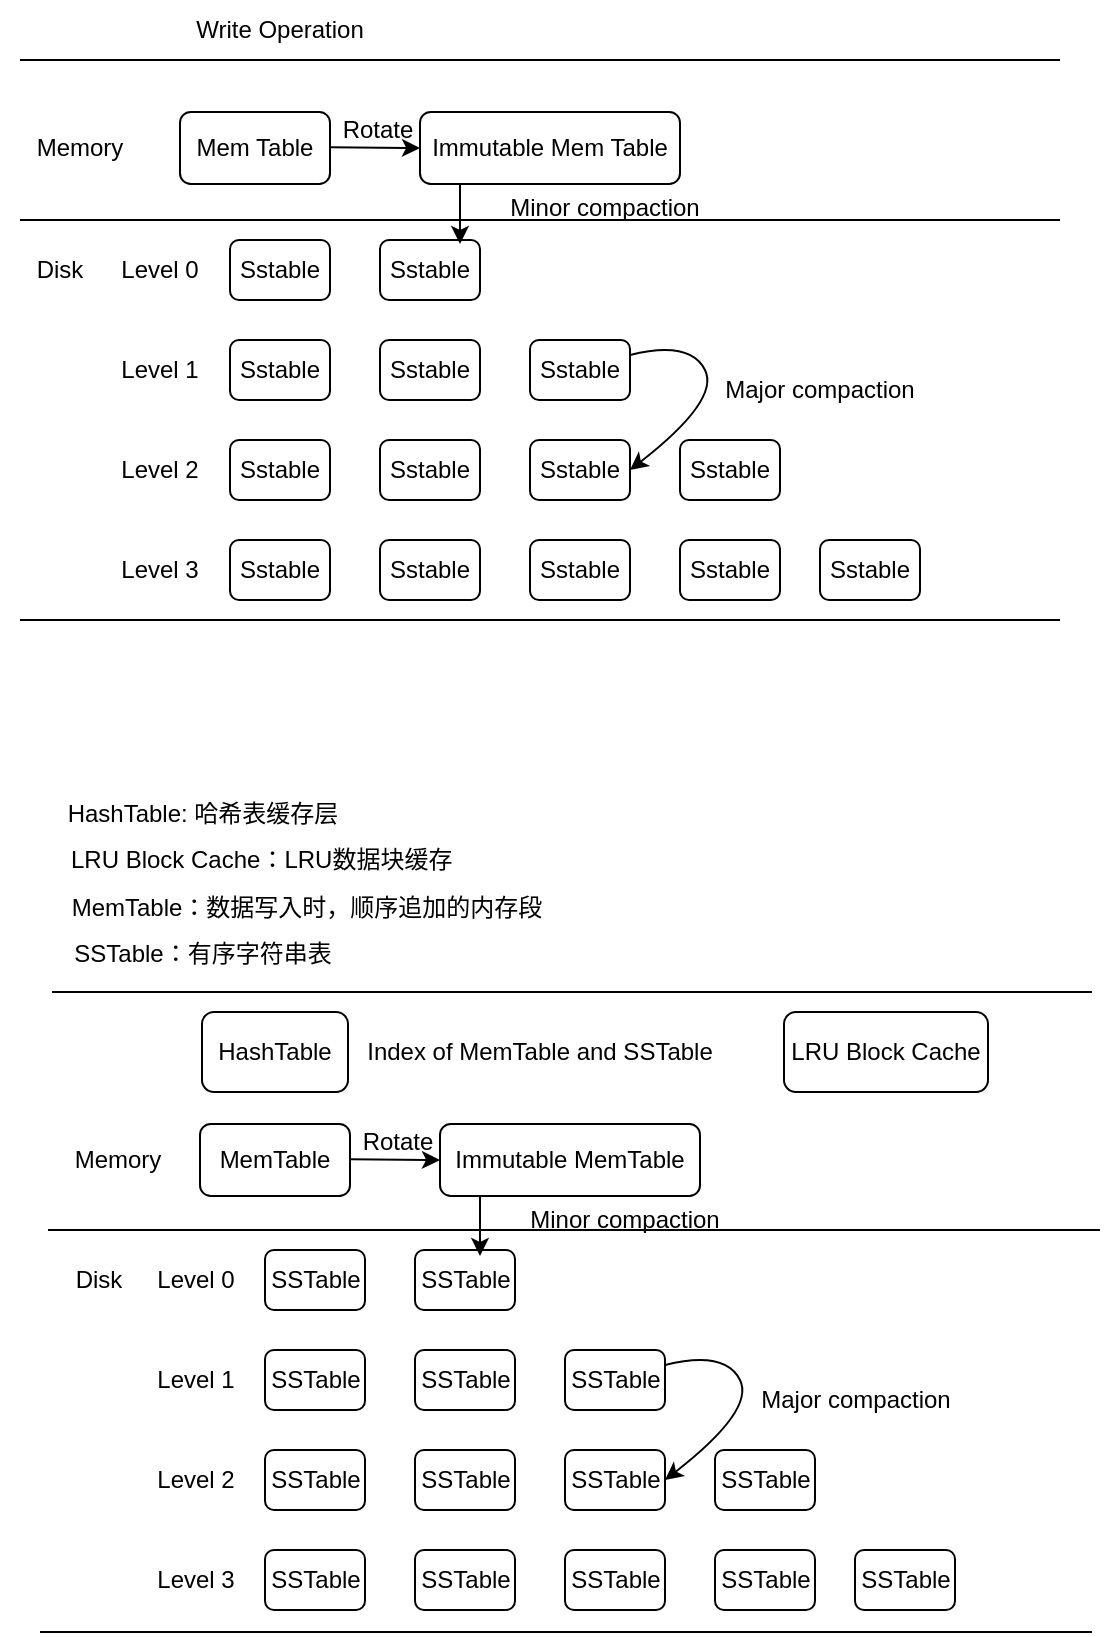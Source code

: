 <mxfile>
    <diagram id="Qi3BntvPYDTLgSApNnES" name="Page-1">
        <mxGraphModel dx="1565" dy="835" grid="0" gridSize="10" guides="1" tooltips="1" connect="1" arrows="1" fold="1" page="0" pageScale="1" pageWidth="850" pageHeight="1100" background="light-dark(#FFFFFF,#000000)" math="0" shadow="0">
            <root>
                <mxCell id="0"/>
                <mxCell id="1" parent="0"/>
                <mxCell id="2" value="" style="endArrow=none;html=1;" parent="1" edge="1">
                    <mxGeometry width="50" height="50" relative="1" as="geometry">
                        <mxPoint x="130" y="320" as="sourcePoint"/>
                        <mxPoint x="650" y="320" as="targetPoint"/>
                    </mxGeometry>
                </mxCell>
                <mxCell id="3" value="" style="endArrow=none;html=1;" parent="1" edge="1">
                    <mxGeometry width="50" height="50" relative="1" as="geometry">
                        <mxPoint x="130" y="400" as="sourcePoint"/>
                        <mxPoint x="650" y="400" as="targetPoint"/>
                    </mxGeometry>
                </mxCell>
                <mxCell id="4" value="" style="endArrow=none;html=1;" parent="1" edge="1">
                    <mxGeometry width="50" height="50" relative="1" as="geometry">
                        <mxPoint x="130" y="600" as="sourcePoint"/>
                        <mxPoint x="650" y="600" as="targetPoint"/>
                    </mxGeometry>
                </mxCell>
                <mxCell id="7" value="Write Operation" style="text;html=1;align=center;verticalAlign=middle;whiteSpace=wrap;rounded=0;" parent="1" vertex="1">
                    <mxGeometry x="210" y="290" width="100" height="30" as="geometry"/>
                </mxCell>
                <mxCell id="8" value="Memory" style="text;html=1;align=center;verticalAlign=middle;whiteSpace=wrap;rounded=0;" parent="1" vertex="1">
                    <mxGeometry x="130" y="349" width="60" height="30" as="geometry"/>
                </mxCell>
                <mxCell id="9" value="Disk" style="text;html=1;align=center;verticalAlign=middle;whiteSpace=wrap;rounded=0;" parent="1" vertex="1">
                    <mxGeometry x="120" y="410" width="60" height="30" as="geometry"/>
                </mxCell>
                <mxCell id="10" value="Level 0" style="text;html=1;align=center;verticalAlign=middle;whiteSpace=wrap;rounded=0;" parent="1" vertex="1">
                    <mxGeometry x="170" y="410" width="60" height="30" as="geometry"/>
                </mxCell>
                <mxCell id="11" value="Level 1" style="text;html=1;align=center;verticalAlign=middle;whiteSpace=wrap;rounded=0;" parent="1" vertex="1">
                    <mxGeometry x="170" y="460" width="60" height="30" as="geometry"/>
                </mxCell>
                <mxCell id="12" value="Level 2" style="text;html=1;align=center;verticalAlign=middle;whiteSpace=wrap;rounded=0;" parent="1" vertex="1">
                    <mxGeometry x="170" y="510" width="60" height="30" as="geometry"/>
                </mxCell>
                <mxCell id="13" value="Level 3" style="text;html=1;align=center;verticalAlign=middle;whiteSpace=wrap;rounded=0;" parent="1" vertex="1">
                    <mxGeometry x="170" y="560" width="60" height="30" as="geometry"/>
                </mxCell>
                <mxCell id="16" value="Sstable" style="rounded=1;whiteSpace=wrap;html=1;" parent="1" vertex="1">
                    <mxGeometry x="235" y="410" width="50" height="30" as="geometry"/>
                </mxCell>
                <mxCell id="17" value="Sstable" style="rounded=1;whiteSpace=wrap;html=1;" parent="1" vertex="1">
                    <mxGeometry x="310" y="410" width="50" height="30" as="geometry"/>
                </mxCell>
                <mxCell id="18" value="Sstable" style="rounded=1;whiteSpace=wrap;html=1;" parent="1" vertex="1">
                    <mxGeometry x="235" y="460" width="50" height="30" as="geometry"/>
                </mxCell>
                <mxCell id="19" value="Sstable" style="rounded=1;whiteSpace=wrap;html=1;" parent="1" vertex="1">
                    <mxGeometry x="310" y="460" width="50" height="30" as="geometry"/>
                </mxCell>
                <mxCell id="20" value="Sstable" style="rounded=1;whiteSpace=wrap;html=1;" parent="1" vertex="1">
                    <mxGeometry x="385" y="460" width="50" height="30" as="geometry"/>
                </mxCell>
                <mxCell id="21" value="Sstable" style="rounded=1;whiteSpace=wrap;html=1;" parent="1" vertex="1">
                    <mxGeometry x="235" y="510" width="50" height="30" as="geometry"/>
                </mxCell>
                <mxCell id="22" value="Sstable" style="rounded=1;whiteSpace=wrap;html=1;" parent="1" vertex="1">
                    <mxGeometry x="310" y="510" width="50" height="30" as="geometry"/>
                </mxCell>
                <mxCell id="23" value="Sstable" style="rounded=1;whiteSpace=wrap;html=1;" parent="1" vertex="1">
                    <mxGeometry x="385" y="510" width="50" height="30" as="geometry"/>
                </mxCell>
                <mxCell id="24" value="Sstable" style="rounded=1;whiteSpace=wrap;html=1;" parent="1" vertex="1">
                    <mxGeometry x="460" y="510" width="50" height="30" as="geometry"/>
                </mxCell>
                <mxCell id="25" value="Sstable" style="rounded=1;whiteSpace=wrap;html=1;" parent="1" vertex="1">
                    <mxGeometry x="235" y="560" width="50" height="30" as="geometry"/>
                </mxCell>
                <mxCell id="26" value="Sstable" style="rounded=1;whiteSpace=wrap;html=1;" parent="1" vertex="1">
                    <mxGeometry x="310" y="560" width="50" height="30" as="geometry"/>
                </mxCell>
                <mxCell id="27" value="Sstable" style="rounded=1;whiteSpace=wrap;html=1;" parent="1" vertex="1">
                    <mxGeometry x="385" y="560" width="50" height="30" as="geometry"/>
                </mxCell>
                <mxCell id="28" value="Sstable" style="rounded=1;whiteSpace=wrap;html=1;" parent="1" vertex="1">
                    <mxGeometry x="460" y="560" width="50" height="30" as="geometry"/>
                </mxCell>
                <mxCell id="29" value="Sstable" style="rounded=1;whiteSpace=wrap;html=1;" parent="1" vertex="1">
                    <mxGeometry x="530" y="560" width="50" height="30" as="geometry"/>
                </mxCell>
                <mxCell id="31" value="Mem Table" style="rounded=1;whiteSpace=wrap;html=1;" parent="1" vertex="1">
                    <mxGeometry x="210" y="346" width="75" height="36" as="geometry"/>
                </mxCell>
                <mxCell id="32" value="" style="endArrow=classic;html=1;" parent="1" edge="1">
                    <mxGeometry width="50" height="50" relative="1" as="geometry">
                        <mxPoint x="285" y="363.66" as="sourcePoint"/>
                        <mxPoint x="330" y="364" as="targetPoint"/>
                    </mxGeometry>
                </mxCell>
                <mxCell id="33" value="Immutable Mem Table" style="rounded=1;whiteSpace=wrap;html=1;" parent="1" vertex="1">
                    <mxGeometry x="330" y="346" width="130" height="36" as="geometry"/>
                </mxCell>
                <mxCell id="34" value="" style="endArrow=classic;html=1;" parent="1" edge="1">
                    <mxGeometry width="50" height="50" relative="1" as="geometry">
                        <mxPoint x="350" y="382" as="sourcePoint"/>
                        <mxPoint x="350" y="412" as="targetPoint"/>
                    </mxGeometry>
                </mxCell>
                <mxCell id="35" value="Minor compaction" style="text;html=1;align=center;verticalAlign=middle;whiteSpace=wrap;rounded=0;" parent="1" vertex="1">
                    <mxGeometry x="365" y="379" width="115" height="30" as="geometry"/>
                </mxCell>
                <mxCell id="41" value="" style="curved=1;endArrow=classic;html=1;entryX=1;entryY=0.5;entryDx=0;entryDy=0;exitX=1;exitY=0.25;exitDx=0;exitDy=0;" parent="1" source="20" target="23" edge="1">
                    <mxGeometry width="50" height="50" relative="1" as="geometry">
                        <mxPoint x="435" y="480" as="sourcePoint"/>
                        <mxPoint x="475" y="530" as="targetPoint"/>
                        <Array as="points">
                            <mxPoint x="465" y="460"/>
                            <mxPoint x="480" y="490"/>
                        </Array>
                    </mxGeometry>
                </mxCell>
                <mxCell id="42" value="Major compaction" style="text;html=1;align=center;verticalAlign=middle;whiteSpace=wrap;rounded=0;" parent="1" vertex="1">
                    <mxGeometry x="470" y="470" width="120" height="30" as="geometry"/>
                </mxCell>
                <mxCell id="43" value="Rotate" style="text;html=1;align=center;verticalAlign=middle;whiteSpace=wrap;rounded=0;" parent="1" vertex="1">
                    <mxGeometry x="279" y="340" width="60" height="30" as="geometry"/>
                </mxCell>
                <mxCell id="44" value="" style="endArrow=none;html=1;" parent="1" edge="1">
                    <mxGeometry width="50" height="50" relative="1" as="geometry">
                        <mxPoint x="146" y="786" as="sourcePoint"/>
                        <mxPoint x="666" y="786" as="targetPoint"/>
                    </mxGeometry>
                </mxCell>
                <mxCell id="45" value="" style="endArrow=none;html=1;" parent="1" edge="1">
                    <mxGeometry width="50" height="50" relative="1" as="geometry">
                        <mxPoint x="144" y="905" as="sourcePoint"/>
                        <mxPoint x="670" y="905" as="targetPoint"/>
                    </mxGeometry>
                </mxCell>
                <mxCell id="46" value="" style="endArrow=none;html=1;" parent="1" edge="1">
                    <mxGeometry width="50" height="50" relative="1" as="geometry">
                        <mxPoint x="140" y="1106" as="sourcePoint"/>
                        <mxPoint x="666" y="1106" as="targetPoint"/>
                    </mxGeometry>
                </mxCell>
                <mxCell id="48" value="Memory" style="text;html=1;align=center;verticalAlign=middle;whiteSpace=wrap;rounded=0;" parent="1" vertex="1">
                    <mxGeometry x="149" y="855" width="60" height="30" as="geometry"/>
                </mxCell>
                <mxCell id="49" value="Disk" style="text;html=1;align=center;verticalAlign=middle;whiteSpace=wrap;rounded=0;" parent="1" vertex="1">
                    <mxGeometry x="141" y="915" width="56.5" height="30" as="geometry"/>
                </mxCell>
                <mxCell id="50" value="Level 0" style="text;html=1;align=center;verticalAlign=middle;whiteSpace=wrap;rounded=0;" parent="1" vertex="1">
                    <mxGeometry x="187.5" y="915" width="60" height="30" as="geometry"/>
                </mxCell>
                <mxCell id="51" value="Level 1" style="text;html=1;align=center;verticalAlign=middle;whiteSpace=wrap;rounded=0;" parent="1" vertex="1">
                    <mxGeometry x="187.5" y="965" width="60" height="30" as="geometry"/>
                </mxCell>
                <mxCell id="52" value="Level 2" style="text;html=1;align=center;verticalAlign=middle;whiteSpace=wrap;rounded=0;" parent="1" vertex="1">
                    <mxGeometry x="187.5" y="1015" width="60" height="30" as="geometry"/>
                </mxCell>
                <mxCell id="53" value="Level 3" style="text;html=1;align=center;verticalAlign=middle;whiteSpace=wrap;rounded=0;" parent="1" vertex="1">
                    <mxGeometry x="187.5" y="1065" width="60" height="30" as="geometry"/>
                </mxCell>
                <mxCell id="54" value="SSTable" style="rounded=1;whiteSpace=wrap;html=1;" parent="1" vertex="1">
                    <mxGeometry x="252.5" y="915" width="50" height="30" as="geometry"/>
                </mxCell>
                <mxCell id="55" value="&lt;span style=&quot;color: rgb(0, 0, 0);&quot;&gt;SSTable&lt;/span&gt;" style="rounded=1;whiteSpace=wrap;html=1;" parent="1" vertex="1">
                    <mxGeometry x="327.5" y="915" width="50" height="30" as="geometry"/>
                </mxCell>
                <mxCell id="56" value="&lt;span style=&quot;color: rgb(0, 0, 0);&quot;&gt;SSTable&lt;/span&gt;" style="rounded=1;whiteSpace=wrap;html=1;" parent="1" vertex="1">
                    <mxGeometry x="252.5" y="965" width="50" height="30" as="geometry"/>
                </mxCell>
                <mxCell id="57" value="&lt;span style=&quot;color: rgb(0, 0, 0);&quot;&gt;SSTable&lt;/span&gt;" style="rounded=1;whiteSpace=wrap;html=1;" parent="1" vertex="1">
                    <mxGeometry x="327.5" y="965" width="50" height="30" as="geometry"/>
                </mxCell>
                <mxCell id="58" value="&lt;span style=&quot;color: rgb(0, 0, 0);&quot;&gt;SSTable&lt;/span&gt;" style="rounded=1;whiteSpace=wrap;html=1;" parent="1" vertex="1">
                    <mxGeometry x="402.5" y="965" width="50" height="30" as="geometry"/>
                </mxCell>
                <mxCell id="59" value="&lt;span style=&quot;color: rgb(0, 0, 0);&quot;&gt;SSTable&lt;/span&gt;" style="rounded=1;whiteSpace=wrap;html=1;" parent="1" vertex="1">
                    <mxGeometry x="252.5" y="1015" width="50" height="30" as="geometry"/>
                </mxCell>
                <mxCell id="60" value="&lt;span style=&quot;color: rgb(0, 0, 0);&quot;&gt;SSTable&lt;/span&gt;" style="rounded=1;whiteSpace=wrap;html=1;" parent="1" vertex="1">
                    <mxGeometry x="327.5" y="1015" width="50" height="30" as="geometry"/>
                </mxCell>
                <mxCell id="61" value="&lt;span style=&quot;color: rgb(0, 0, 0);&quot;&gt;SSTable&lt;/span&gt;" style="rounded=1;whiteSpace=wrap;html=1;" parent="1" vertex="1">
                    <mxGeometry x="402.5" y="1015" width="50" height="30" as="geometry"/>
                </mxCell>
                <mxCell id="62" value="&lt;span style=&quot;color: rgb(0, 0, 0);&quot;&gt;SSTable&lt;/span&gt;" style="rounded=1;whiteSpace=wrap;html=1;" parent="1" vertex="1">
                    <mxGeometry x="477.5" y="1015" width="50" height="30" as="geometry"/>
                </mxCell>
                <mxCell id="63" value="&lt;span style=&quot;color: rgb(0, 0, 0);&quot;&gt;SSTable&lt;/span&gt;" style="rounded=1;whiteSpace=wrap;html=1;" parent="1" vertex="1">
                    <mxGeometry x="252.5" y="1065" width="50" height="30" as="geometry"/>
                </mxCell>
                <mxCell id="64" value="&lt;span style=&quot;color: rgb(0, 0, 0);&quot;&gt;SSTable&lt;/span&gt;" style="rounded=1;whiteSpace=wrap;html=1;" parent="1" vertex="1">
                    <mxGeometry x="327.5" y="1065" width="50" height="30" as="geometry"/>
                </mxCell>
                <mxCell id="65" value="&lt;span style=&quot;color: rgb(0, 0, 0);&quot;&gt;SSTable&lt;/span&gt;" style="rounded=1;whiteSpace=wrap;html=1;" parent="1" vertex="1">
                    <mxGeometry x="402.5" y="1065" width="50" height="30" as="geometry"/>
                </mxCell>
                <mxCell id="66" value="&lt;span style=&quot;color: rgb(0, 0, 0);&quot;&gt;SSTable&lt;/span&gt;" style="rounded=1;whiteSpace=wrap;html=1;" parent="1" vertex="1">
                    <mxGeometry x="477.5" y="1065" width="50" height="30" as="geometry"/>
                </mxCell>
                <mxCell id="67" value="&lt;span style=&quot;color: rgb(0, 0, 0);&quot;&gt;SSTable&lt;/span&gt;" style="rounded=1;whiteSpace=wrap;html=1;" parent="1" vertex="1">
                    <mxGeometry x="547.5" y="1065" width="50" height="30" as="geometry"/>
                </mxCell>
                <mxCell id="68" value="MemTable" style="rounded=1;whiteSpace=wrap;html=1;" parent="1" vertex="1">
                    <mxGeometry x="220" y="852" width="75" height="36" as="geometry"/>
                </mxCell>
                <mxCell id="69" value="" style="endArrow=classic;html=1;" parent="1" edge="1">
                    <mxGeometry width="50" height="50" relative="1" as="geometry">
                        <mxPoint x="295" y="869.66" as="sourcePoint"/>
                        <mxPoint x="340" y="870" as="targetPoint"/>
                    </mxGeometry>
                </mxCell>
                <mxCell id="70" value="Immutable MemTable" style="rounded=1;whiteSpace=wrap;html=1;" parent="1" vertex="1">
                    <mxGeometry x="340" y="852" width="130" height="36" as="geometry"/>
                </mxCell>
                <mxCell id="71" value="" style="endArrow=classic;html=1;" parent="1" edge="1">
                    <mxGeometry width="50" height="50" relative="1" as="geometry">
                        <mxPoint x="360" y="888" as="sourcePoint"/>
                        <mxPoint x="360" y="918" as="targetPoint"/>
                    </mxGeometry>
                </mxCell>
                <mxCell id="72" value="Minor compaction" style="text;html=1;align=center;verticalAlign=middle;whiteSpace=wrap;rounded=0;" parent="1" vertex="1">
                    <mxGeometry x="375" y="885" width="115" height="30" as="geometry"/>
                </mxCell>
                <mxCell id="73" value="" style="curved=1;endArrow=classic;html=1;entryX=1;entryY=0.5;entryDx=0;entryDy=0;exitX=1;exitY=0.25;exitDx=0;exitDy=0;" parent="1" source="58" target="61" edge="1">
                    <mxGeometry width="50" height="50" relative="1" as="geometry">
                        <mxPoint x="452.5" y="985" as="sourcePoint"/>
                        <mxPoint x="492.5" y="1035" as="targetPoint"/>
                        <Array as="points">
                            <mxPoint x="482.5" y="965"/>
                            <mxPoint x="497.5" y="995"/>
                        </Array>
                    </mxGeometry>
                </mxCell>
                <mxCell id="74" value="Major compaction" style="text;html=1;align=center;verticalAlign=middle;whiteSpace=wrap;rounded=0;" parent="1" vertex="1">
                    <mxGeometry x="487.5" y="975" width="120" height="30" as="geometry"/>
                </mxCell>
                <mxCell id="75" value="Rotate" style="text;html=1;align=center;verticalAlign=middle;whiteSpace=wrap;rounded=0;" parent="1" vertex="1">
                    <mxGeometry x="289" y="846" width="60" height="30" as="geometry"/>
                </mxCell>
                <mxCell id="76" value="HashTable" style="rounded=1;whiteSpace=wrap;html=1;" parent="1" vertex="1">
                    <mxGeometry x="221" y="796" width="73" height="40" as="geometry"/>
                </mxCell>
                <mxCell id="80" value="Index of MemTable and SSTable" style="text;html=1;align=center;verticalAlign=middle;whiteSpace=wrap;rounded=0;" parent="1" vertex="1">
                    <mxGeometry x="280" y="801" width="220" height="30" as="geometry"/>
                </mxCell>
                <mxCell id="i5eiiIz6cYi9SQxsp-Nj-80" value="LRU Block Cache" style="rounded=1;whiteSpace=wrap;html=1;" parent="1" vertex="1">
                    <mxGeometry x="512" y="796" width="102" height="40" as="geometry"/>
                </mxCell>
                <mxCell id="UY76QRW_pD6mgraSayXC-80" value="HashTable: 哈希表缓存层" style="text;html=1;align=center;verticalAlign=middle;whiteSpace=wrap;rounded=0;" vertex="1" parent="1">
                    <mxGeometry x="146" y="682" width="151" height="30" as="geometry"/>
                </mxCell>
                <mxCell id="UY76QRW_pD6mgraSayXC-81" value="LRU Block Cache：LRU数据块缓存&amp;nbsp;" style="text;html=1;align=center;verticalAlign=middle;resizable=0;points=[];autosize=1;strokeColor=none;fillColor=none;" vertex="1" parent="1">
                    <mxGeometry x="146" y="707" width="212" height="26" as="geometry"/>
                </mxCell>
                <mxCell id="UY76QRW_pD6mgraSayXC-82" value="MemTable：数据写入时，顺序追加的内存段" style="text;html=1;align=center;verticalAlign=middle;resizable=0;points=[];autosize=1;strokeColor=none;fillColor=none;" vertex="1" parent="1">
                    <mxGeometry x="146" y="731" width="253" height="26" as="geometry"/>
                </mxCell>
                <mxCell id="UY76QRW_pD6mgraSayXC-83" value="SSTable：有序字符串表" style="text;html=1;align=center;verticalAlign=middle;resizable=0;points=[];autosize=1;strokeColor=none;fillColor=none;" vertex="1" parent="1">
                    <mxGeometry x="147" y="754" width="147" height="26" as="geometry"/>
                </mxCell>
            </root>
        </mxGraphModel>
    </diagram>
    <diagram id="zmGyVKsJle-J59oz6bh_" name="Page-2">
        <mxGraphModel dx="1965" dy="1235" grid="0" gridSize="10" guides="1" tooltips="1" connect="1" arrows="1" fold="1" page="0" pageScale="1" pageWidth="850" pageHeight="1100" math="0" shadow="0">
            <root>
                <mxCell id="0"/>
                <mxCell id="1" parent="0"/>
                <mxCell id="kViIdmwe_LGzbZkGv9wz-1" value="" style="endArrow=none;html=1;" parent="1" edge="1">
                    <mxGeometry width="50" height="50" relative="1" as="geometry">
                        <mxPoint x="-124" y="290" as="sourcePoint"/>
                        <mxPoint x="396" y="290" as="targetPoint"/>
                    </mxGeometry>
                </mxCell>
                <mxCell id="kViIdmwe_LGzbZkGv9wz-2" value="" style="endArrow=none;html=1;" parent="1" edge="1">
                    <mxGeometry width="50" height="50" relative="1" as="geometry">
                        <mxPoint x="-130" y="410" as="sourcePoint"/>
                        <mxPoint x="390" y="410" as="targetPoint"/>
                    </mxGeometry>
                </mxCell>
                <mxCell id="kViIdmwe_LGzbZkGv9wz-3" value="" style="endArrow=none;html=1;" parent="1" edge="1">
                    <mxGeometry width="50" height="50" relative="1" as="geometry">
                        <mxPoint x="-130" y="610" as="sourcePoint"/>
                        <mxPoint x="390" y="610" as="targetPoint"/>
                    </mxGeometry>
                </mxCell>
                <mxCell id="kViIdmwe_LGzbZkGv9wz-4" value="Read Operation" style="text;html=1;align=center;verticalAlign=middle;whiteSpace=wrap;rounded=0;" parent="1" vertex="1">
                    <mxGeometry x="-44" y="260" width="100" height="30" as="geometry"/>
                </mxCell>
                <mxCell id="kViIdmwe_LGzbZkGv9wz-5" value="Memory" style="text;html=1;align=center;verticalAlign=middle;whiteSpace=wrap;rounded=0;" parent="1" vertex="1">
                    <mxGeometry x="-130" y="359" width="60" height="30" as="geometry"/>
                </mxCell>
                <mxCell id="kViIdmwe_LGzbZkGv9wz-6" value="Disk" style="text;html=1;align=center;verticalAlign=middle;whiteSpace=wrap;rounded=0;" parent="1" vertex="1">
                    <mxGeometry x="-140" y="420" width="60" height="30" as="geometry"/>
                </mxCell>
                <mxCell id="kViIdmwe_LGzbZkGv9wz-7" value="Level 0" style="text;html=1;align=center;verticalAlign=middle;whiteSpace=wrap;rounded=0;" parent="1" vertex="1">
                    <mxGeometry x="-90" y="420" width="60" height="30" as="geometry"/>
                </mxCell>
                <mxCell id="kViIdmwe_LGzbZkGv9wz-8" value="Level 1" style="text;html=1;align=center;verticalAlign=middle;whiteSpace=wrap;rounded=0;" parent="1" vertex="1">
                    <mxGeometry x="-90" y="470" width="60" height="30" as="geometry"/>
                </mxCell>
                <mxCell id="kViIdmwe_LGzbZkGv9wz-9" value="Level 2" style="text;html=1;align=center;verticalAlign=middle;whiteSpace=wrap;rounded=0;" parent="1" vertex="1">
                    <mxGeometry x="-90" y="520" width="60" height="30" as="geometry"/>
                </mxCell>
                <mxCell id="kViIdmwe_LGzbZkGv9wz-10" value="Level 3" style="text;html=1;align=center;verticalAlign=middle;whiteSpace=wrap;rounded=0;" parent="1" vertex="1">
                    <mxGeometry x="-90" y="570" width="60" height="30" as="geometry"/>
                </mxCell>
                <mxCell id="kViIdmwe_LGzbZkGv9wz-11" value="&lt;span style=&quot;color: rgb(0, 0, 0);&quot;&gt;SSTable&lt;/span&gt;" style="rounded=1;whiteSpace=wrap;html=1;" parent="1" vertex="1">
                    <mxGeometry x="-25" y="420" width="50" height="30" as="geometry"/>
                </mxCell>
                <mxCell id="kViIdmwe_LGzbZkGv9wz-12" value="&lt;span style=&quot;color: rgb(0, 0, 0);&quot;&gt;SSTable&lt;/span&gt;" style="rounded=1;whiteSpace=wrap;html=1;" parent="1" vertex="1">
                    <mxGeometry x="50" y="420" width="50" height="30" as="geometry"/>
                </mxCell>
                <mxCell id="kViIdmwe_LGzbZkGv9wz-13" value="&lt;span style=&quot;color: rgb(0, 0, 0);&quot;&gt;SSTable&lt;/span&gt;" style="rounded=1;whiteSpace=wrap;html=1;" parent="1" vertex="1">
                    <mxGeometry x="-25" y="470" width="50" height="30" as="geometry"/>
                </mxCell>
                <mxCell id="kViIdmwe_LGzbZkGv9wz-14" value="&lt;span style=&quot;color: rgb(0, 0, 0);&quot;&gt;SSTable&lt;/span&gt;" style="rounded=1;whiteSpace=wrap;html=1;" parent="1" vertex="1">
                    <mxGeometry x="50" y="470" width="50" height="30" as="geometry"/>
                </mxCell>
                <mxCell id="kViIdmwe_LGzbZkGv9wz-15" value="&lt;span style=&quot;color: rgb(0, 0, 0);&quot;&gt;SSTable&lt;/span&gt;" style="rounded=1;whiteSpace=wrap;html=1;" parent="1" vertex="1">
                    <mxGeometry x="125" y="470" width="50" height="30" as="geometry"/>
                </mxCell>
                <mxCell id="kViIdmwe_LGzbZkGv9wz-16" value="&lt;span style=&quot;color: rgb(0, 0, 0);&quot;&gt;SSTable&lt;/span&gt;" style="rounded=1;whiteSpace=wrap;html=1;" parent="1" vertex="1">
                    <mxGeometry x="-25" y="520" width="50" height="30" as="geometry"/>
                </mxCell>
                <mxCell id="kViIdmwe_LGzbZkGv9wz-17" value="&lt;span style=&quot;color: rgb(0, 0, 0);&quot;&gt;SSTable&lt;/span&gt;" style="rounded=1;whiteSpace=wrap;html=1;" parent="1" vertex="1">
                    <mxGeometry x="50" y="520" width="50" height="30" as="geometry"/>
                </mxCell>
                <mxCell id="kViIdmwe_LGzbZkGv9wz-18" value="&lt;span style=&quot;color: rgb(0, 0, 0);&quot;&gt;SSTable&lt;/span&gt;" style="rounded=1;whiteSpace=wrap;html=1;" parent="1" vertex="1">
                    <mxGeometry x="125" y="520" width="50" height="30" as="geometry"/>
                </mxCell>
                <mxCell id="kViIdmwe_LGzbZkGv9wz-19" value="&lt;span style=&quot;color: rgb(0, 0, 0);&quot;&gt;SSTable&lt;/span&gt;" style="rounded=1;whiteSpace=wrap;html=1;" parent="1" vertex="1">
                    <mxGeometry x="200" y="520" width="50" height="30" as="geometry"/>
                </mxCell>
                <mxCell id="kViIdmwe_LGzbZkGv9wz-20" value="&lt;span style=&quot;color: rgb(0, 0, 0);&quot;&gt;SSTable&lt;/span&gt;" style="rounded=1;whiteSpace=wrap;html=1;strokeColor=light-dark(#000000,#CC0000);" parent="1" vertex="1">
                    <mxGeometry x="-25" y="570" width="50" height="30" as="geometry"/>
                </mxCell>
                <mxCell id="kViIdmwe_LGzbZkGv9wz-21" value="&lt;span style=&quot;color: rgb(0, 0, 0);&quot;&gt;SSTable&lt;/span&gt;" style="rounded=1;whiteSpace=wrap;html=1;" parent="1" vertex="1">
                    <mxGeometry x="50" y="570" width="50" height="30" as="geometry"/>
                </mxCell>
                <mxCell id="kViIdmwe_LGzbZkGv9wz-22" value="&lt;span style=&quot;color: rgb(0, 0, 0);&quot;&gt;SSTable&lt;/span&gt;" style="rounded=1;whiteSpace=wrap;html=1;" parent="1" vertex="1">
                    <mxGeometry x="125" y="570" width="50" height="30" as="geometry"/>
                </mxCell>
                <mxCell id="kViIdmwe_LGzbZkGv9wz-23" value="&lt;span style=&quot;color: rgb(0, 0, 0);&quot;&gt;SSTable&lt;/span&gt;" style="rounded=1;whiteSpace=wrap;html=1;" parent="1" vertex="1">
                    <mxGeometry x="200" y="570" width="50" height="30" as="geometry"/>
                </mxCell>
                <mxCell id="kViIdmwe_LGzbZkGv9wz-24" value="&lt;span style=&quot;color: rgb(0, 0, 0);&quot;&gt;SSTable&lt;/span&gt;" style="rounded=1;whiteSpace=wrap;html=1;" parent="1" vertex="1">
                    <mxGeometry x="270" y="570" width="50" height="30" as="geometry"/>
                </mxCell>
                <mxCell id="kViIdmwe_LGzbZkGv9wz-25" value="MemTable" style="rounded=1;whiteSpace=wrap;html=1;" parent="1" vertex="1">
                    <mxGeometry x="-50" y="356" width="75" height="36" as="geometry"/>
                </mxCell>
                <mxCell id="kViIdmwe_LGzbZkGv9wz-26" value="" style="endArrow=classic;html=1;" parent="1" edge="1">
                    <mxGeometry width="50" height="50" relative="1" as="geometry">
                        <mxPoint x="25" y="373.66" as="sourcePoint"/>
                        <mxPoint x="70" y="374" as="targetPoint"/>
                    </mxGeometry>
                </mxCell>
                <mxCell id="kViIdmwe_LGzbZkGv9wz-27" value="Immutable MemTable" style="rounded=1;whiteSpace=wrap;html=1;" parent="1" vertex="1">
                    <mxGeometry x="70" y="356" width="130" height="36" as="geometry"/>
                </mxCell>
                <mxCell id="kViIdmwe_LGzbZkGv9wz-28" value="" style="endArrow=classic;html=1;" parent="1" edge="1">
                    <mxGeometry width="50" height="50" relative="1" as="geometry">
                        <mxPoint x="90" y="392" as="sourcePoint"/>
                        <mxPoint x="90" y="422" as="targetPoint"/>
                    </mxGeometry>
                </mxCell>
                <mxCell id="kViIdmwe_LGzbZkGv9wz-29" value="Minor compaction" style="text;html=1;align=center;verticalAlign=middle;whiteSpace=wrap;rounded=0;" parent="1" vertex="1">
                    <mxGeometry x="105" y="389" width="115" height="30" as="geometry"/>
                </mxCell>
                <mxCell id="kViIdmwe_LGzbZkGv9wz-30" value="" style="curved=1;endArrow=classic;html=1;entryX=1;entryY=0.5;entryDx=0;entryDy=0;exitX=1;exitY=0.25;exitDx=0;exitDy=0;" parent="1" source="kViIdmwe_LGzbZkGv9wz-15" target="kViIdmwe_LGzbZkGv9wz-18" edge="1">
                    <mxGeometry width="50" height="50" relative="1" as="geometry">
                        <mxPoint x="175" y="490" as="sourcePoint"/>
                        <mxPoint x="215" y="540" as="targetPoint"/>
                        <Array as="points">
                            <mxPoint x="205" y="470"/>
                            <mxPoint x="220" y="500"/>
                        </Array>
                    </mxGeometry>
                </mxCell>
                <mxCell id="kViIdmwe_LGzbZkGv9wz-31" value="Major compaction" style="text;html=1;align=center;verticalAlign=middle;whiteSpace=wrap;rounded=0;" parent="1" vertex="1">
                    <mxGeometry x="210" y="480" width="120" height="30" as="geometry"/>
                </mxCell>
                <mxCell id="kViIdmwe_LGzbZkGv9wz-32" value="Rotate" style="text;html=1;align=center;verticalAlign=middle;whiteSpace=wrap;rounded=0;" parent="1" vertex="1">
                    <mxGeometry x="19" y="350" width="60" height="30" as="geometry"/>
                </mxCell>
                <mxCell id="kViIdmwe_LGzbZkGv9wz-33" value="HashTable" style="rounded=1;whiteSpace=wrap;html=1;" parent="1" vertex="1">
                    <mxGeometry x="-49" y="300" width="73" height="40" as="geometry"/>
                </mxCell>
                <mxCell id="kViIdmwe_LGzbZkGv9wz-34" value="Index of MemTable and SSTable" style="text;html=1;align=center;verticalAlign=middle;whiteSpace=wrap;rounded=0;" parent="1" vertex="1">
                    <mxGeometry x="10" y="305" width="220" height="30" as="geometry"/>
                </mxCell>
                <mxCell id="kcU-9yx8I58l8N_wtlNQ-1" value="" style="endArrow=none;html=1;" parent="1" edge="1">
                    <mxGeometry width="50" height="50" relative="1" as="geometry">
                        <mxPoint x="-110" y="-60" as="sourcePoint"/>
                        <mxPoint x="410" y="-60" as="targetPoint"/>
                    </mxGeometry>
                </mxCell>
                <mxCell id="kcU-9yx8I58l8N_wtlNQ-2" value="" style="endArrow=none;html=1;" parent="1" edge="1">
                    <mxGeometry width="50" height="50" relative="1" as="geometry">
                        <mxPoint x="-110" y="20" as="sourcePoint"/>
                        <mxPoint x="410" y="20" as="targetPoint"/>
                    </mxGeometry>
                </mxCell>
                <mxCell id="kcU-9yx8I58l8N_wtlNQ-3" value="" style="endArrow=none;html=1;" parent="1" edge="1">
                    <mxGeometry width="50" height="50" relative="1" as="geometry">
                        <mxPoint x="-110" y="220" as="sourcePoint"/>
                        <mxPoint x="410" y="220" as="targetPoint"/>
                    </mxGeometry>
                </mxCell>
                <mxCell id="kcU-9yx8I58l8N_wtlNQ-4" value="Read Operation" style="text;html=1;align=center;verticalAlign=middle;whiteSpace=wrap;rounded=0;" parent="1" vertex="1">
                    <mxGeometry x="-30" y="-90" width="100" height="30" as="geometry"/>
                </mxCell>
                <mxCell id="kcU-9yx8I58l8N_wtlNQ-5" value="Memory" style="text;html=1;align=center;verticalAlign=middle;whiteSpace=wrap;rounded=0;" parent="1" vertex="1">
                    <mxGeometry x="-110" y="-31" width="60" height="30" as="geometry"/>
                </mxCell>
                <mxCell id="kcU-9yx8I58l8N_wtlNQ-6" value="Disk" style="text;html=1;align=center;verticalAlign=middle;whiteSpace=wrap;rounded=0;" parent="1" vertex="1">
                    <mxGeometry x="-120" y="30" width="60" height="30" as="geometry"/>
                </mxCell>
                <mxCell id="kcU-9yx8I58l8N_wtlNQ-7" value="Level 0" style="text;html=1;align=center;verticalAlign=middle;whiteSpace=wrap;rounded=0;" parent="1" vertex="1">
                    <mxGeometry x="-70" y="30" width="60" height="30" as="geometry"/>
                </mxCell>
                <mxCell id="kcU-9yx8I58l8N_wtlNQ-8" value="Level 1" style="text;html=1;align=center;verticalAlign=middle;whiteSpace=wrap;rounded=0;" parent="1" vertex="1">
                    <mxGeometry x="-70" y="80" width="60" height="30" as="geometry"/>
                </mxCell>
                <mxCell id="kcU-9yx8I58l8N_wtlNQ-9" value="Level 2" style="text;html=1;align=center;verticalAlign=middle;whiteSpace=wrap;rounded=0;" parent="1" vertex="1">
                    <mxGeometry x="-70" y="130" width="60" height="30" as="geometry"/>
                </mxCell>
                <mxCell id="kcU-9yx8I58l8N_wtlNQ-10" value="Level 3" style="text;html=1;align=center;verticalAlign=middle;whiteSpace=wrap;rounded=0;" parent="1" vertex="1">
                    <mxGeometry x="-70" y="180" width="60" height="30" as="geometry"/>
                </mxCell>
                <mxCell id="kcU-9yx8I58l8N_wtlNQ-11" value="SSTable" style="rounded=1;whiteSpace=wrap;html=1;" parent="1" vertex="1">
                    <mxGeometry x="-5" y="30" width="50" height="30" as="geometry"/>
                </mxCell>
                <mxCell id="kcU-9yx8I58l8N_wtlNQ-12" value="&lt;span style=&quot;color: rgb(0, 0, 0);&quot;&gt;SSTable&lt;/span&gt;" style="rounded=1;whiteSpace=wrap;html=1;" parent="1" vertex="1">
                    <mxGeometry x="70" y="30" width="50" height="30" as="geometry"/>
                </mxCell>
                <mxCell id="kcU-9yx8I58l8N_wtlNQ-13" value="&lt;span style=&quot;color: rgb(0, 0, 0);&quot;&gt;SSTable&lt;/span&gt;" style="rounded=1;whiteSpace=wrap;html=1;" parent="1" vertex="1">
                    <mxGeometry x="-5" y="80" width="50" height="30" as="geometry"/>
                </mxCell>
                <mxCell id="kcU-9yx8I58l8N_wtlNQ-14" value="&lt;span style=&quot;color: rgb(0, 0, 0);&quot;&gt;SSTable&lt;/span&gt;" style="rounded=1;whiteSpace=wrap;html=1;" parent="1" vertex="1">
                    <mxGeometry x="70" y="80" width="50" height="30" as="geometry"/>
                </mxCell>
                <mxCell id="kcU-9yx8I58l8N_wtlNQ-15" value="&lt;span style=&quot;color: rgb(0, 0, 0);&quot;&gt;SSTable&lt;/span&gt;" style="rounded=1;whiteSpace=wrap;html=1;" parent="1" vertex="1">
                    <mxGeometry x="145" y="80" width="50" height="30" as="geometry"/>
                </mxCell>
                <mxCell id="kcU-9yx8I58l8N_wtlNQ-16" value="&lt;span style=&quot;color: rgb(0, 0, 0);&quot;&gt;SSTable&lt;/span&gt;" style="rounded=1;whiteSpace=wrap;html=1;" parent="1" vertex="1">
                    <mxGeometry x="-5" y="130" width="50" height="30" as="geometry"/>
                </mxCell>
                <mxCell id="kcU-9yx8I58l8N_wtlNQ-17" value="&lt;span style=&quot;color: rgb(0, 0, 0);&quot;&gt;SSTable&lt;/span&gt;" style="rounded=1;whiteSpace=wrap;html=1;" parent="1" vertex="1">
                    <mxGeometry x="70" y="130" width="50" height="30" as="geometry"/>
                </mxCell>
                <mxCell id="kcU-9yx8I58l8N_wtlNQ-18" value="&lt;span style=&quot;color: rgb(0, 0, 0);&quot;&gt;SSTable&lt;/span&gt;" style="rounded=1;whiteSpace=wrap;html=1;" parent="1" vertex="1">
                    <mxGeometry x="145" y="130" width="50" height="30" as="geometry"/>
                </mxCell>
                <mxCell id="kcU-9yx8I58l8N_wtlNQ-19" value="&lt;span style=&quot;color: rgb(0, 0, 0);&quot;&gt;SSTable&lt;/span&gt;" style="rounded=1;whiteSpace=wrap;html=1;" parent="1" vertex="1">
                    <mxGeometry x="220" y="130" width="50" height="30" as="geometry"/>
                </mxCell>
                <mxCell id="kcU-9yx8I58l8N_wtlNQ-20" value="&lt;span style=&quot;color: rgb(0, 0, 0);&quot;&gt;SSTable&lt;/span&gt;" style="rounded=1;whiteSpace=wrap;html=1;strokeColor=light-dark(#000000,#CC0000);" parent="1" vertex="1">
                    <mxGeometry x="-5" y="180" width="50" height="30" as="geometry"/>
                </mxCell>
                <mxCell id="kcU-9yx8I58l8N_wtlNQ-21" value="&lt;span style=&quot;color: rgb(0, 0, 0);&quot;&gt;SSTable&lt;/span&gt;" style="rounded=1;whiteSpace=wrap;html=1;strokeColor=light-dark(#000000,#FFFFFF);" parent="1" vertex="1">
                    <mxGeometry x="70" y="180" width="50" height="30" as="geometry"/>
                </mxCell>
                <mxCell id="kcU-9yx8I58l8N_wtlNQ-22" value="&lt;span style=&quot;color: rgb(0, 0, 0);&quot;&gt;SSTable&lt;/span&gt;" style="rounded=1;whiteSpace=wrap;html=1;" parent="1" vertex="1">
                    <mxGeometry x="145" y="180" width="50" height="30" as="geometry"/>
                </mxCell>
                <mxCell id="kcU-9yx8I58l8N_wtlNQ-23" value="&lt;span style=&quot;color: rgb(0, 0, 0);&quot;&gt;SSTable&lt;/span&gt;" style="rounded=1;whiteSpace=wrap;html=1;" parent="1" vertex="1">
                    <mxGeometry x="220" y="180" width="50" height="30" as="geometry"/>
                </mxCell>
                <mxCell id="kcU-9yx8I58l8N_wtlNQ-24" value="&lt;span style=&quot;color: rgb(0, 0, 0);&quot;&gt;SSTable&lt;/span&gt;" style="rounded=1;whiteSpace=wrap;html=1;" parent="1" vertex="1">
                    <mxGeometry x="290" y="180" width="50" height="30" as="geometry"/>
                </mxCell>
                <mxCell id="kcU-9yx8I58l8N_wtlNQ-25" value="MemTable" style="rounded=1;whiteSpace=wrap;html=1;" parent="1" vertex="1">
                    <mxGeometry x="-30" y="-34" width="75" height="36" as="geometry"/>
                </mxCell>
                <mxCell id="kcU-9yx8I58l8N_wtlNQ-26" value="" style="endArrow=classic;html=1;" parent="1" edge="1">
                    <mxGeometry width="50" height="50" relative="1" as="geometry">
                        <mxPoint x="45" y="-16.34" as="sourcePoint"/>
                        <mxPoint x="90" y="-16" as="targetPoint"/>
                    </mxGeometry>
                </mxCell>
                <mxCell id="kcU-9yx8I58l8N_wtlNQ-27" value="Immutable MemTable" style="rounded=1;whiteSpace=wrap;html=1;" parent="1" vertex="1">
                    <mxGeometry x="90" y="-34" width="130" height="36" as="geometry"/>
                </mxCell>
                <mxCell id="kcU-9yx8I58l8N_wtlNQ-28" value="" style="endArrow=classic;html=1;" parent="1" edge="1">
                    <mxGeometry width="50" height="50" relative="1" as="geometry">
                        <mxPoint x="110" y="2" as="sourcePoint"/>
                        <mxPoint x="110" y="32" as="targetPoint"/>
                    </mxGeometry>
                </mxCell>
                <mxCell id="kcU-9yx8I58l8N_wtlNQ-29" value="Minor compaction" style="text;html=1;align=center;verticalAlign=middle;whiteSpace=wrap;rounded=0;" parent="1" vertex="1">
                    <mxGeometry x="125" y="-1" width="115" height="30" as="geometry"/>
                </mxCell>
                <mxCell id="kcU-9yx8I58l8N_wtlNQ-30" value="" style="curved=1;endArrow=classic;html=1;entryX=1;entryY=0.5;entryDx=0;entryDy=0;exitX=1;exitY=0.25;exitDx=0;exitDy=0;" parent="1" source="kcU-9yx8I58l8N_wtlNQ-15" target="kcU-9yx8I58l8N_wtlNQ-18" edge="1">
                    <mxGeometry width="50" height="50" relative="1" as="geometry">
                        <mxPoint x="195" y="100" as="sourcePoint"/>
                        <mxPoint x="235" y="150" as="targetPoint"/>
                        <Array as="points">
                            <mxPoint x="225" y="80"/>
                            <mxPoint x="240" y="110"/>
                        </Array>
                    </mxGeometry>
                </mxCell>
                <mxCell id="kcU-9yx8I58l8N_wtlNQ-31" value="Major compaction" style="text;html=1;align=center;verticalAlign=middle;whiteSpace=wrap;rounded=0;" parent="1" vertex="1">
                    <mxGeometry x="230" y="90" width="120" height="30" as="geometry"/>
                </mxCell>
                <mxCell id="kcU-9yx8I58l8N_wtlNQ-32" value="Rotate" style="text;html=1;align=center;verticalAlign=middle;whiteSpace=wrap;rounded=0;" parent="1" vertex="1">
                    <mxGeometry x="39" y="-40" width="60" height="30" as="geometry"/>
                </mxCell>
                <mxCell id="kcU-9yx8I58l8N_wtlNQ-33" value="" style="endArrow=classic;html=1;strokeColor=light-dark(#000000,#CC0000);" parent="1" edge="1">
                    <mxGeometry width="50" height="50" relative="1" as="geometry">
                        <mxPoint x="10" y="-70" as="sourcePoint"/>
                        <mxPoint x="10" y="-34" as="targetPoint"/>
                    </mxGeometry>
                </mxCell>
                <mxCell id="kcU-9yx8I58l8N_wtlNQ-34" value="" style="endArrow=classic;html=1;entryX=0;entryY=0.75;entryDx=0;entryDy=0;exitX=0.16;exitY=1.064;exitDx=0;exitDy=0;exitPerimeter=0;strokeColor=light-dark(#000000,#CC0000);" parent="1" target="kcU-9yx8I58l8N_wtlNQ-27" edge="1">
                    <mxGeometry width="50" height="50" relative="1" as="geometry">
                        <mxPoint x="45.6" y="-8.08" as="sourcePoint"/>
                        <mxPoint x="87" y="-10.0" as="targetPoint"/>
                    </mxGeometry>
                </mxCell>
                <mxCell id="kcU-9yx8I58l8N_wtlNQ-36" value="" style="endArrow=classic;html=1;exitX=0.16;exitY=1.064;exitDx=0;exitDy=0;exitPerimeter=0;strokeColor=light-dark(#000000,#CC0000);" parent="1" edge="1">
                    <mxGeometry width="50" height="50" relative="1" as="geometry">
                        <mxPoint x="100.0" y="2.0" as="sourcePoint"/>
                        <mxPoint x="100" y="32" as="targetPoint"/>
                    </mxGeometry>
                </mxCell>
                <mxCell id="kcU-9yx8I58l8N_wtlNQ-37" value="" style="endArrow=classic;html=1;strokeColor=light-dark(#000000,#CC0000);" parent="1" edge="1">
                    <mxGeometry width="50" height="50" relative="1" as="geometry">
                        <mxPoint x="70" y="44.66" as="sourcePoint"/>
                        <mxPoint x="40" y="44.66" as="targetPoint"/>
                    </mxGeometry>
                </mxCell>
                <mxCell id="kcU-9yx8I58l8N_wtlNQ-38" value="" style="endArrow=classic;html=1;exitX=0.16;exitY=1.064;exitDx=0;exitDy=0;exitPerimeter=0;strokeColor=light-dark(#000000,#CC0000);" parent="1" edge="1">
                    <mxGeometry width="50" height="50" relative="1" as="geometry">
                        <mxPoint x="19.0" y="60.0" as="sourcePoint"/>
                        <mxPoint x="19" y="80" as="targetPoint"/>
                    </mxGeometry>
                </mxCell>
                <mxCell id="kcU-9yx8I58l8N_wtlNQ-41" value="" style="endArrow=classic;html=1;strokeColor=light-dark(#000000,#CC0000);entryX=0.5;entryY=0;entryDx=0;entryDy=0;" parent="1" target="kcU-9yx8I58l8N_wtlNQ-16" edge="1">
                    <mxGeometry width="50" height="50" relative="1" as="geometry">
                        <mxPoint x="19" y="110" as="sourcePoint"/>
                        <mxPoint x="19" y="146" as="targetPoint"/>
                    </mxGeometry>
                </mxCell>
                <mxCell id="kcU-9yx8I58l8N_wtlNQ-42" value="" style="endArrow=classic;html=1;strokeColor=light-dark(#000000,#CC0000);" parent="1" edge="1">
                    <mxGeometry width="50" height="50" relative="1" as="geometry">
                        <mxPoint x="19.66" y="160" as="sourcePoint"/>
                        <mxPoint x="20" y="180" as="targetPoint"/>
                    </mxGeometry>
                </mxCell>
                <mxCell id="kcU-9yx8I58l8N_wtlNQ-43" value="" style="endArrow=classic;html=1;" parent="1" edge="1">
                    <mxGeometry width="50" height="50" relative="1" as="geometry">
                        <mxPoint x="-17" y="280" as="sourcePoint"/>
                        <mxPoint x="-17.34" y="300" as="targetPoint"/>
                    </mxGeometry>
                </mxCell>
                <mxCell id="kcU-9yx8I58l8N_wtlNQ-45" value="" style="curved=1;endArrow=classic;html=1;entryX=1;entryY=0;entryDx=0;entryDy=0;strokeColor=light-dark(#000000,#00CC00);" parent="1" target="kViIdmwe_LGzbZkGv9wz-10" edge="1">
                    <mxGeometry width="50" height="50" relative="1" as="geometry">
                        <mxPoint x="-50" y="320" as="sourcePoint"/>
                        <mxPoint x="-80" y="560" as="targetPoint"/>
                        <Array as="points">
                            <mxPoint x="-150" y="360"/>
                            <mxPoint x="-140" y="470"/>
                            <mxPoint x="-120" y="520"/>
                        </Array>
                    </mxGeometry>
                </mxCell>
                <mxCell id="kcU-9yx8I58l8N_wtlNQ-46" value="" style="endArrow=classic;html=1;strokeColor=light-dark(#000000,#CC0000);entryX=0.25;entryY=0;entryDx=0;entryDy=0;" parent="1" target="kViIdmwe_LGzbZkGv9wz-16" edge="1">
                    <mxGeometry width="50" height="50" relative="1" as="geometry">
                        <mxPoint x="-10.69" y="340" as="sourcePoint"/>
                        <mxPoint x="-10.69" y="510" as="targetPoint"/>
                    </mxGeometry>
                </mxCell>
                <mxCell id="kcU-9yx8I58l8N_wtlNQ-47" value="" style="endArrow=classic;html=1;strokeColor=light-dark(#000000,#CC0000);" parent="1" edge="1">
                    <mxGeometry width="50" height="50" relative="1" as="geometry">
                        <mxPoint x="-12.84" y="550" as="sourcePoint"/>
                        <mxPoint x="-13" y="570" as="targetPoint"/>
                    </mxGeometry>
                </mxCell>
                <mxCell id="mGXO_S1hGcwL31EdXPyk-1" value="cache" style="text;html=1;align=center;verticalAlign=middle;whiteSpace=wrap;rounded=0;" parent="1" vertex="1">
                    <mxGeometry x="-200" y="419" width="60" height="30" as="geometry"/>
                </mxCell>
                <mxCell id="mGXO_S1hGcwL31EdXPyk-2" value="miss" style="text;html=1;align=center;verticalAlign=middle;whiteSpace=wrap;rounded=0;" parent="1" vertex="1">
                    <mxGeometry x="-60" y="389" width="60" height="30" as="geometry"/>
                </mxCell>
            </root>
        </mxGraphModel>
    </diagram>
    <diagram id="_6XS_rELe15pGdbYyU9G" name="Page-3">
        <mxGraphModel dx="1565" dy="835" grid="0" gridSize="10" guides="1" tooltips="1" connect="1" arrows="1" fold="1" page="1" pageScale="1" pageWidth="850" pageHeight="1100" math="0" shadow="0">
            <root>
                <mxCell id="0"/>
                <mxCell id="1" parent="0"/>
                <mxCell id="CiYJoEWjT6mkhlF5oTuX-2" value="Hash Table index" style="text;html=1;align=center;verticalAlign=middle;whiteSpace=wrap;rounded=0;" parent="1" vertex="1">
                    <mxGeometry x="610" y="294" width="120" height="30" as="geometry"/>
                </mxCell>
                <mxCell id="CiYJoEWjT6mkhlF5oTuX-4" value="&amp;nbsp; &amp;nbsp; data_length&lt;br&gt;&amp;nbsp; &amp;nbsp; version&lt;br&gt;&amp;nbsp; &amp;nbsp; file_id&lt;br&gt;&amp;nbsp; &amp;nbsp; block_id&lt;br&gt;&amp;nbsp; &amp;nbsp; block_type&lt;br&gt;&amp;nbsp; &amp;nbsp; offset&lt;br&gt;&lt;div&gt;&amp;nbsp; &amp;nbsp; key&lt;/div&gt;" style="rounded=1;whiteSpace=wrap;html=1;align=left;" parent="1" vertex="1">
                    <mxGeometry x="610" y="334" width="150" height="110" as="geometry"/>
                </mxCell>
                <mxCell id="4ov0WXGtNpEr84AyGDXI-1" value="" style="rounded=1;whiteSpace=wrap;html=1;dashed=1;" parent="1" vertex="1">
                    <mxGeometry x="200" y="281" width="358" height="149" as="geometry"/>
                </mxCell>
                <mxCell id="4ov0WXGtNpEr84AyGDXI-2" value="&lt;font style=&quot;font-size: 8px;&quot;&gt;&amp;nbsp; Entry&lt;/font&gt;&lt;div&gt;&lt;font style=&quot;font-size: 8px;&quot;&gt;&amp;nbsp; int64 hash&lt;/font&gt;&lt;/div&gt;&lt;div&gt;&lt;font style=&quot;font-size: 8px;&quot;&gt;&amp;nbsp; K key&lt;/font&gt;&lt;/div&gt;" style="rounded=1;whiteSpace=wrap;html=1;align=left;" parent="1" vertex="1">
                    <mxGeometry x="232" y="335" width="50" height="55" as="geometry"/>
                </mxCell>
                <mxCell id="4ov0WXGtNpEr84AyGDXI-3" value="&lt;div style=&quot;text-align: left;&quot;&gt;&lt;span style=&quot;font-size: 8px; background-color: transparent;&quot;&gt;&amp;nbsp; Entry&lt;/span&gt;&lt;/div&gt;&lt;div style=&quot;scrollbar-color: light-dark(#e2e2e2, #4b4b4b)&lt;br/&gt;&#x9;&#x9;&#x9;&#x9;&#x9;light-dark(#fbfbfb, var(--dark-panel-color)); text-align: left;&quot;&gt;&lt;font style=&quot;scrollbar-color: light-dark(#e2e2e2, #4b4b4b)&lt;br/&gt;&#x9;&#x9;&#x9;&#x9;&#x9;light-dark(#fbfbfb, var(--dark-panel-color)); font-size: 8px;&quot;&gt;&amp;nbsp; int64 hash&lt;/font&gt;&lt;/div&gt;&lt;div style=&quot;scrollbar-color: light-dark(#e2e2e2, #4b4b4b)&lt;br/&gt;&#x9;&#x9;&#x9;&#x9;&#x9;light-dark(#fbfbfb, var(--dark-panel-color)); text-align: left;&quot;&gt;&lt;font style=&quot;scrollbar-color: light-dark(#e2e2e2, #4b4b4b)&lt;br/&gt;&#x9;&#x9;&#x9;&#x9;&#x9;light-dark(#fbfbfb, var(--dark-panel-color)); font-size: 8px;&quot;&gt;&amp;nbsp; K key&lt;/font&gt;&lt;/div&gt;" style="rounded=1;whiteSpace=wrap;html=1;" parent="1" vertex="1">
                    <mxGeometry x="282" y="335" width="50" height="55" as="geometry"/>
                </mxCell>
                <mxCell id="4ov0WXGtNpEr84AyGDXI-4" value="&lt;font style=&quot;scrollbar-color: light-dark(#e2e2e2, #4b4b4b)&lt;br/&gt;&#x9;&#x9;&#x9;&#x9;&#x9;light-dark(#fbfbfb, var(--dark-panel-color)); font-size: 8px;&quot;&gt;&amp;nbsp; Entry&lt;/font&gt;&lt;div style=&quot;scrollbar-color: light-dark(#e2e2e2, #4b4b4b)&lt;br/&gt;&#x9;&#x9;&#x9;&#x9;&#x9;light-dark(#fbfbfb, var(--dark-panel-color));&quot;&gt;&lt;font style=&quot;scrollbar-color: light-dark(#e2e2e2, #4b4b4b)&lt;br/&gt;&#x9;&#x9;&#x9;&#x9;&#x9;light-dark(#fbfbfb, var(--dark-panel-color)); font-size: 8px;&quot;&gt;&amp;nbsp; int64 hash&lt;/font&gt;&lt;/div&gt;&lt;div style=&quot;scrollbar-color: light-dark(#e2e2e2, #4b4b4b)&lt;br/&gt;&#x9;&#x9;&#x9;&#x9;&#x9;light-dark(#fbfbfb, var(--dark-panel-color));&quot;&gt;&lt;font style=&quot;scrollbar-color: light-dark(#e2e2e2, #4b4b4b)&lt;br/&gt;&#x9;&#x9;&#x9;&#x9;&#x9;light-dark(#fbfbfb, var(--dark-panel-color)); font-size: 8px;&quot;&gt;&amp;nbsp; K key&lt;/font&gt;&lt;/div&gt;" style="rounded=1;whiteSpace=wrap;html=1;align=left;" parent="1" vertex="1">
                    <mxGeometry x="332" y="335" width="50" height="55" as="geometry"/>
                </mxCell>
                <mxCell id="4ov0WXGtNpEr84AyGDXI-5" value="&lt;font style=&quot;scrollbar-color: light-dark(#e2e2e2, #4b4b4b)&lt;br/&gt;&#x9;&#x9;&#x9;&#x9;&#x9;light-dark(#fbfbfb, var(--dark-panel-color)); font-size: 8px;&quot;&gt;&amp;nbsp; Entry&lt;/font&gt;&lt;div style=&quot;scrollbar-color: light-dark(#e2e2e2, #4b4b4b)&lt;br/&gt;&#x9;&#x9;&#x9;&#x9;&#x9;light-dark(#fbfbfb, var(--dark-panel-color));&quot;&gt;&lt;font style=&quot;scrollbar-color: light-dark(#e2e2e2, #4b4b4b)&lt;br/&gt;&#x9;&#x9;&#x9;&#x9;&#x9;light-dark(#fbfbfb, var(--dark-panel-color)); font-size: 8px;&quot;&gt;&amp;nbsp; int64 hash&lt;/font&gt;&lt;/div&gt;&lt;div style=&quot;scrollbar-color: light-dark(#e2e2e2, #4b4b4b)&lt;br/&gt;&#x9;&#x9;&#x9;&#x9;&#x9;light-dark(#fbfbfb, var(--dark-panel-color));&quot;&gt;&lt;font style=&quot;scrollbar-color: light-dark(#e2e2e2, #4b4b4b)&lt;br/&gt;&#x9;&#x9;&#x9;&#x9;&#x9;light-dark(#fbfbfb, var(--dark-panel-color)); font-size: 8px;&quot;&gt;&amp;nbsp; K key&lt;/font&gt;&lt;/div&gt;" style="rounded=1;whiteSpace=wrap;html=1;align=left;" parent="1" vertex="1">
                    <mxGeometry x="382" y="335" width="50" height="55" as="geometry"/>
                </mxCell>
                <mxCell id="4ov0WXGtNpEr84AyGDXI-6" value="&lt;font style=&quot;scrollbar-color: light-dark(#e2e2e2, #4b4b4b)&lt;br/&gt;&#x9;&#x9;&#x9;&#x9;&#x9;light-dark(#fbfbfb, var(--dark-panel-color)); font-size: 8px;&quot;&gt;&amp;nbsp; Entry&lt;/font&gt;&lt;div style=&quot;scrollbar-color: light-dark(#e2e2e2, #4b4b4b)&lt;br/&gt;&#x9;&#x9;&#x9;&#x9;&#x9;light-dark(#fbfbfb, var(--dark-panel-color));&quot;&gt;&lt;font style=&quot;scrollbar-color: light-dark(#e2e2e2, #4b4b4b)&lt;br/&gt;&#x9;&#x9;&#x9;&#x9;&#x9;light-dark(#fbfbfb, var(--dark-panel-color)); font-size: 8px;&quot;&gt;&amp;nbsp; int64 hash&lt;/font&gt;&lt;/div&gt;&lt;div style=&quot;scrollbar-color: light-dark(#e2e2e2, #4b4b4b)&lt;br/&gt;&#x9;&#x9;&#x9;&#x9;&#x9;light-dark(#fbfbfb, var(--dark-panel-color));&quot;&gt;&lt;font style=&quot;scrollbar-color: light-dark(#e2e2e2, #4b4b4b)&lt;br/&gt;&#x9;&#x9;&#x9;&#x9;&#x9;light-dark(#fbfbfb, var(--dark-panel-color)); font-size: 8px;&quot;&gt;&amp;nbsp; K key&lt;/font&gt;&lt;/div&gt;" style="rounded=1;whiteSpace=wrap;html=1;align=left;" parent="1" vertex="1">
                    <mxGeometry x="432" y="335" width="50" height="55" as="geometry"/>
                </mxCell>
                <mxCell id="4ov0WXGtNpEr84AyGDXI-7" value="&lt;font style=&quot;font-size: 8px;&quot;&gt;next&lt;/font&gt;" style="rounded=1;whiteSpace=wrap;html=1;" parent="1" vertex="1">
                    <mxGeometry x="232" y="390" width="50" height="20" as="geometry"/>
                </mxCell>
                <mxCell id="4ov0WXGtNpEr84AyGDXI-8" value="&lt;font style=&quot;font-size: 8px;&quot;&gt;next&lt;/font&gt;" style="rounded=1;whiteSpace=wrap;html=1;" parent="1" vertex="1">
                    <mxGeometry x="282" y="390" width="50" height="20" as="geometry"/>
                </mxCell>
                <mxCell id="4ov0WXGtNpEr84AyGDXI-9" value="&lt;span style=&quot;font-size: 8px;&quot;&gt;null&lt;/span&gt;" style="rounded=1;whiteSpace=wrap;html=1;" parent="1" vertex="1">
                    <mxGeometry x="332" y="390" width="50" height="20" as="geometry"/>
                </mxCell>
                <mxCell id="4ov0WXGtNpEr84AyGDXI-10" value="&lt;font style=&quot;font-size: 8px;&quot;&gt;next&lt;/font&gt;" style="rounded=1;whiteSpace=wrap;html=1;" parent="1" vertex="1">
                    <mxGeometry x="382" y="390" width="50" height="20" as="geometry"/>
                </mxCell>
                <mxCell id="4ov0WXGtNpEr84AyGDXI-11" value="&lt;span style=&quot;font-size: 8px;&quot;&gt;null&lt;/span&gt;" style="rounded=1;whiteSpace=wrap;html=1;" parent="1" vertex="1">
                    <mxGeometry x="432" y="390" width="50" height="20" as="geometry"/>
                </mxCell>
                <mxCell id="4ov0WXGtNpEr84AyGDXI-12" value="" style="endArrow=classic;html=1;" parent="1" edge="1">
                    <mxGeometry width="50" height="50" relative="1" as="geometry">
                        <mxPoint x="256.71" y="410" as="sourcePoint"/>
                        <mxPoint x="257" y="450" as="targetPoint"/>
                    </mxGeometry>
                </mxCell>
                <mxCell id="4ov0WXGtNpEr84AyGDXI-13" value="" style="endArrow=classic;html=1;" parent="1" edge="1">
                    <mxGeometry width="50" height="50" relative="1" as="geometry">
                        <mxPoint x="306.71" y="410" as="sourcePoint"/>
                        <mxPoint x="307" y="450" as="targetPoint"/>
                    </mxGeometry>
                </mxCell>
                <mxCell id="4ov0WXGtNpEr84AyGDXI-15" value="" style="endArrow=classic;html=1;" parent="1" edge="1">
                    <mxGeometry width="50" height="50" relative="1" as="geometry">
                        <mxPoint x="406.71" y="410" as="sourcePoint"/>
                        <mxPoint x="407" y="450" as="targetPoint"/>
                    </mxGeometry>
                </mxCell>
                <mxCell id="4ov0WXGtNpEr84AyGDXI-17" value="&lt;font style=&quot;font-size: 8px;&quot;&gt;Null&lt;/font&gt;" style="text;html=1;align=center;verticalAlign=middle;whiteSpace=wrap;rounded=0;" parent="1" vertex="1">
                    <mxGeometry x="244.5" y="450" width="25" height="20" as="geometry"/>
                </mxCell>
                <mxCell id="4ov0WXGtNpEr84AyGDXI-18" value="&lt;font style=&quot;font-size: 8px;&quot;&gt;&amp;nbsp; Entry&lt;/font&gt;&lt;div&gt;&lt;font style=&quot;font-size: 8px;&quot;&gt;&amp;nbsp; int64 hash&lt;/font&gt;&lt;/div&gt;&lt;div&gt;&lt;font style=&quot;font-size: 8px;&quot;&gt;&amp;nbsp; K key&lt;/font&gt;&lt;/div&gt;" style="rounded=1;whiteSpace=wrap;html=1;align=left;" parent="1" vertex="1">
                    <mxGeometry x="282" y="450" width="50" height="55" as="geometry"/>
                </mxCell>
                <mxCell id="4ov0WXGtNpEr84AyGDXI-19" value="&lt;font style=&quot;font-size: 8px;&quot;&gt;next&lt;/font&gt;" style="rounded=1;whiteSpace=wrap;html=1;" parent="1" vertex="1">
                    <mxGeometry x="282" y="505" width="50" height="20" as="geometry"/>
                </mxCell>
                <mxCell id="4ov0WXGtNpEr84AyGDXI-20" value="&lt;font style=&quot;font-size: 8px;&quot;&gt;Null&lt;/font&gt;" style="text;html=1;align=center;verticalAlign=middle;whiteSpace=wrap;rounded=0;" parent="1" vertex="1">
                    <mxGeometry x="344.5" y="450" width="25" height="20" as="geometry"/>
                </mxCell>
                <mxCell id="4ov0WXGtNpEr84AyGDXI-21" value="&lt;font style=&quot;font-size: 8px;&quot;&gt;&amp;nbsp; Entry&lt;/font&gt;&lt;div&gt;&lt;font style=&quot;font-size: 8px;&quot;&gt;&amp;nbsp; int64 hash&lt;/font&gt;&lt;/div&gt;&lt;div&gt;&lt;font style=&quot;font-size: 8px;&quot;&gt;&amp;nbsp; K key&lt;/font&gt;&lt;/div&gt;" style="rounded=1;whiteSpace=wrap;html=1;align=left;" parent="1" vertex="1">
                    <mxGeometry x="382" y="450" width="50" height="55" as="geometry"/>
                </mxCell>
                <mxCell id="4ov0WXGtNpEr84AyGDXI-22" value="&lt;font style=&quot;font-size: 8px;&quot;&gt;next&lt;/font&gt;" style="rounded=1;whiteSpace=wrap;html=1;" parent="1" vertex="1">
                    <mxGeometry x="382" y="505" width="50" height="20" as="geometry"/>
                </mxCell>
                <mxCell id="aX9QbMt7Kj21Y00L4x86-1" value="&lt;font style=&quot;scrollbar-color: light-dark(#e2e2e2, #4b4b4b)&lt;br/&gt;&#x9;&#x9;&#x9;&#x9;&#x9;light-dark(#fbfbfb, var(--dark-panel-color)); font-size: 8px;&quot;&gt;&amp;nbsp; Entry&lt;/font&gt;&lt;div style=&quot;scrollbar-color: light-dark(#e2e2e2, #4b4b4b)&lt;br/&gt;&#x9;&#x9;&#x9;&#x9;&#x9;light-dark(#fbfbfb, var(--dark-panel-color));&quot;&gt;&lt;font style=&quot;scrollbar-color: light-dark(#e2e2e2, #4b4b4b)&lt;br/&gt;&#x9;&#x9;&#x9;&#x9;&#x9;light-dark(#fbfbfb, var(--dark-panel-color)); font-size: 8px;&quot;&gt;&amp;nbsp; int64 hash&lt;/font&gt;&lt;/div&gt;&lt;div style=&quot;scrollbar-color: light-dark(#e2e2e2, #4b4b4b)&lt;br/&gt;&#x9;&#x9;&#x9;&#x9;&#x9;light-dark(#fbfbfb, var(--dark-panel-color));&quot;&gt;&lt;font style=&quot;scrollbar-color: light-dark(#e2e2e2, #4b4b4b)&lt;br/&gt;&#x9;&#x9;&#x9;&#x9;&#x9;light-dark(#fbfbfb, var(--dark-panel-color)); font-size: 8px;&quot;&gt;&amp;nbsp; K key&lt;/font&gt;&lt;/div&gt;" style="rounded=1;whiteSpace=wrap;html=1;align=left;" parent="1" vertex="1">
                    <mxGeometry x="482" y="335" width="50" height="55" as="geometry"/>
                </mxCell>
                <mxCell id="aX9QbMt7Kj21Y00L4x86-2" value="&lt;span style=&quot;font-size: 8px;&quot;&gt;next&lt;/span&gt;" style="rounded=1;whiteSpace=wrap;html=1;" parent="1" vertex="1">
                    <mxGeometry x="482" y="390" width="50" height="20" as="geometry"/>
                </mxCell>
                <mxCell id="aX9QbMt7Kj21Y00L4x86-3" value="" style="endArrow=classic;html=1;" parent="1" edge="1">
                    <mxGeometry width="50" height="50" relative="1" as="geometry">
                        <mxPoint x="503.71" y="410" as="sourcePoint"/>
                        <mxPoint x="504" y="450" as="targetPoint"/>
                    </mxGeometry>
                </mxCell>
                <mxCell id="aX9QbMt7Kj21Y00L4x86-4" value="&lt;font style=&quot;font-size: 8px;&quot;&gt;&amp;nbsp; Entry&lt;/font&gt;&lt;div&gt;&lt;font style=&quot;font-size: 8px;&quot;&gt;&amp;nbsp; int64 hash&lt;/font&gt;&lt;/div&gt;&lt;div&gt;&lt;font style=&quot;font-size: 8px;&quot;&gt;&amp;nbsp; K key&lt;/font&gt;&lt;/div&gt;" style="rounded=1;whiteSpace=wrap;html=1;align=left;" parent="1" vertex="1">
                    <mxGeometry x="479" y="450" width="50" height="55" as="geometry"/>
                </mxCell>
                <mxCell id="aX9QbMt7Kj21Y00L4x86-5" value="&lt;font style=&quot;font-size: 8px;&quot;&gt;next&lt;/font&gt;" style="rounded=1;whiteSpace=wrap;html=1;" parent="1" vertex="1">
                    <mxGeometry x="479" y="505" width="50" height="20" as="geometry"/>
                </mxCell>
                <mxCell id="aX9QbMt7Kj21Y00L4x86-6" value="" style="shape=curlyBracket;whiteSpace=wrap;html=1;rounded=1;flipH=1;labelPosition=right;verticalLabelPosition=middle;align=left;verticalAlign=middle;direction=south;" parent="1" vertex="1">
                    <mxGeometry x="255" y="314" width="102" height="20" as="geometry"/>
                </mxCell>
                <mxCell id="aX9QbMt7Kj21Y00L4x86-7" value="Lock1" style="text;html=1;align=center;verticalAlign=middle;whiteSpace=wrap;rounded=0;" parent="1" vertex="1">
                    <mxGeometry x="278" y="292" width="60" height="30" as="geometry"/>
                </mxCell>
                <mxCell id="aX9QbMt7Kj21Y00L4x86-8" value="" style="shape=curlyBracket;whiteSpace=wrap;html=1;rounded=1;flipH=1;labelPosition=right;verticalLabelPosition=middle;align=left;verticalAlign=middle;direction=south;" parent="1" vertex="1">
                    <mxGeometry x="406" y="313" width="102" height="20" as="geometry"/>
                </mxCell>
                <mxCell id="aX9QbMt7Kj21Y00L4x86-9" value="Lock2" style="text;html=1;align=center;verticalAlign=middle;whiteSpace=wrap;rounded=0;" parent="1" vertex="1">
                    <mxGeometry x="423" y="291" width="60" height="30" as="geometry"/>
                </mxCell>
                <mxCell id="aX9QbMt7Kj21Y00L4x86-10" value="" style="endArrow=classic;html=1;" parent="1" edge="1">
                    <mxGeometry width="50" height="50" relative="1" as="geometry">
                        <mxPoint x="273" y="225" as="sourcePoint"/>
                        <mxPoint x="275.5" y="324" as="targetPoint"/>
                    </mxGeometry>
                </mxCell>
                <mxCell id="aX9QbMt7Kj21Y00L4x86-11" value="Thread 1" style="text;html=1;align=center;verticalAlign=middle;whiteSpace=wrap;rounded=0;" parent="1" vertex="1">
                    <mxGeometry x="273" y="243" width="60" height="30" as="geometry"/>
                </mxCell>
                <mxCell id="aX9QbMt7Kj21Y00L4x86-12" value="" style="endArrow=classic;html=1;" parent="1" edge="1">
                    <mxGeometry width="50" height="50" relative="1" as="geometry">
                        <mxPoint x="431" y="224" as="sourcePoint"/>
                        <mxPoint x="431.5" y="322" as="targetPoint"/>
                    </mxGeometry>
                </mxCell>
                <mxCell id="aX9QbMt7Kj21Y00L4x86-13" value="Thread 2" style="text;html=1;align=center;verticalAlign=middle;whiteSpace=wrap;rounded=0;" parent="1" vertex="1">
                    <mxGeometry x="432" y="243" width="60" height="30" as="geometry"/>
                </mxCell>
                <mxCell id="Zu2v7Ah79QIQCQJaeYgA-3" value="" style="rounded=0;whiteSpace=wrap;html=1;fillColor=none;" parent="1" vertex="1">
                    <mxGeometry x="201" y="586" width="361" height="70" as="geometry"/>
                </mxCell>
                <mxCell id="Zu2v7Ah79QIQCQJaeYgA-4" value="" style="rounded=1;whiteSpace=wrap;html=1;" parent="1" vertex="1">
                    <mxGeometry x="201" y="586" width="25" height="70" as="geometry"/>
                </mxCell>
                <mxCell id="Zu2v7Ah79QIQCQJaeYgA-5" value="" style="rounded=1;whiteSpace=wrap;html=1;" parent="1" vertex="1">
                    <mxGeometry x="226" y="586" width="25" height="70" as="geometry"/>
                </mxCell>
                <mxCell id="Zu2v7Ah79QIQCQJaeYgA-6" value="" style="rounded=1;whiteSpace=wrap;html=1;" parent="1" vertex="1">
                    <mxGeometry x="251" y="586" width="25" height="70" as="geometry"/>
                </mxCell>
                <mxCell id="Zu2v7Ah79QIQCQJaeYgA-7" value="" style="rounded=1;whiteSpace=wrap;html=1;" parent="1" vertex="1">
                    <mxGeometry x="276" y="586" width="25" height="70" as="geometry"/>
                </mxCell>
                <mxCell id="Zu2v7Ah79QIQCQJaeYgA-8" value="" style="rounded=1;whiteSpace=wrap;html=1;" parent="1" vertex="1">
                    <mxGeometry x="301" y="586" width="25" height="70" as="geometry"/>
                </mxCell>
                <mxCell id="Zu2v7Ah79QIQCQJaeYgA-9" value="" style="rounded=1;whiteSpace=wrap;html=1;" parent="1" vertex="1">
                    <mxGeometry x="326" y="586" width="25" height="70" as="geometry"/>
                </mxCell>
                <mxCell id="Zu2v7Ah79QIQCQJaeYgA-10" value="" style="rounded=1;whiteSpace=wrap;html=1;" parent="1" vertex="1">
                    <mxGeometry x="351" y="586" width="25" height="70" as="geometry"/>
                </mxCell>
                <mxCell id="Zu2v7Ah79QIQCQJaeYgA-11" value="" style="endArrow=classic;html=1;" parent="1" edge="1">
                    <mxGeometry width="50" height="50" relative="1" as="geometry">
                        <mxPoint x="469" y="621" as="sourcePoint"/>
                        <mxPoint x="377" y="620.5" as="targetPoint"/>
                    </mxGeometry>
                </mxCell>
                <mxCell id="Zu2v7Ah79QIQCQJaeYgA-12" value="append" style="text;html=1;align=center;verticalAlign=middle;whiteSpace=wrap;rounded=0;" parent="1" vertex="1">
                    <mxGeometry x="469" y="606" width="60" height="30" as="geometry"/>
                </mxCell>
                <mxCell id="Zu2v7Ah79QIQCQJaeYgA-13" value="MemTable" style="text;html=1;align=center;verticalAlign=middle;whiteSpace=wrap;rounded=0;" parent="1" vertex="1">
                    <mxGeometry x="200" y="547" width="60" height="30" as="geometry"/>
                </mxCell>
                <mxCell id="Zu2v7Ah79QIQCQJaeYgA-14" value="Hash Table" style="text;html=1;align=center;verticalAlign=middle;whiteSpace=wrap;rounded=0;" parent="1" vertex="1">
                    <mxGeometry x="195" y="233" width="73" height="30" as="geometry"/>
                </mxCell>
            </root>
        </mxGraphModel>
    </diagram>
    <diagram id="eDYvYCUpo73BXFfB6vSK" name="Page-4">
        <mxGraphModel dx="1565" dy="835" grid="0" gridSize="10" guides="1" tooltips="1" connect="1" arrows="1" fold="1" page="1" pageScale="1" pageWidth="850" pageHeight="1100" math="0" shadow="0">
            <root>
                <mxCell id="0"/>
                <mxCell id="1" parent="0"/>
                <mxCell id="UxDQgnHFbZAvNl6knoYd-1" value="" style="endArrow=none;html=1;" parent="1" edge="1">
                    <mxGeometry width="50" height="50" relative="1" as="geometry">
                        <mxPoint x="146" y="690" as="sourcePoint"/>
                        <mxPoint x="666" y="690" as="targetPoint"/>
                    </mxGeometry>
                </mxCell>
                <mxCell id="UxDQgnHFbZAvNl6knoYd-2" value="" style="endArrow=none;html=1;" parent="1" edge="1">
                    <mxGeometry width="50" height="50" relative="1" as="geometry">
                        <mxPoint x="140" y="810" as="sourcePoint"/>
                        <mxPoint x="660" y="810" as="targetPoint"/>
                    </mxGeometry>
                </mxCell>
                <mxCell id="UxDQgnHFbZAvNl6knoYd-3" value="" style="endArrow=none;html=1;" parent="1" edge="1">
                    <mxGeometry width="50" height="50" relative="1" as="geometry">
                        <mxPoint x="140" y="1010" as="sourcePoint"/>
                        <mxPoint x="660" y="1010" as="targetPoint"/>
                    </mxGeometry>
                </mxCell>
                <mxCell id="UxDQgnHFbZAvNl6knoYd-5" value="Memory" style="text;html=1;align=center;verticalAlign=middle;whiteSpace=wrap;rounded=0;" parent="1" vertex="1">
                    <mxGeometry x="140" y="759" width="60" height="30" as="geometry"/>
                </mxCell>
                <mxCell id="UxDQgnHFbZAvNl6knoYd-6" value="Disk" style="text;html=1;align=center;verticalAlign=middle;whiteSpace=wrap;rounded=0;" parent="1" vertex="1">
                    <mxGeometry x="130" y="820" width="60" height="30" as="geometry"/>
                </mxCell>
                <mxCell id="UxDQgnHFbZAvNl6knoYd-7" value="Level 0" style="text;html=1;align=center;verticalAlign=middle;whiteSpace=wrap;rounded=0;" parent="1" vertex="1">
                    <mxGeometry x="180" y="820" width="60" height="30" as="geometry"/>
                </mxCell>
                <mxCell id="UxDQgnHFbZAvNl6knoYd-8" value="Level 1" style="text;html=1;align=center;verticalAlign=middle;whiteSpace=wrap;rounded=0;" parent="1" vertex="1">
                    <mxGeometry x="180" y="870" width="60" height="30" as="geometry"/>
                </mxCell>
                <mxCell id="UxDQgnHFbZAvNl6knoYd-9" value="Level 2" style="text;html=1;align=center;verticalAlign=middle;whiteSpace=wrap;rounded=0;" parent="1" vertex="1">
                    <mxGeometry x="180" y="920" width="60" height="30" as="geometry"/>
                </mxCell>
                <mxCell id="UxDQgnHFbZAvNl6knoYd-10" value="Level 3" style="text;html=1;align=center;verticalAlign=middle;whiteSpace=wrap;rounded=0;" parent="1" vertex="1">
                    <mxGeometry x="180" y="970" width="60" height="30" as="geometry"/>
                </mxCell>
                <mxCell id="UxDQgnHFbZAvNl6knoYd-11" value="Sstable" style="rounded=1;whiteSpace=wrap;html=1;" parent="1" vertex="1">
                    <mxGeometry x="245" y="820" width="50" height="30" as="geometry"/>
                </mxCell>
                <mxCell id="UxDQgnHFbZAvNl6knoYd-12" value="Sstable" style="rounded=1;whiteSpace=wrap;html=1;" parent="1" vertex="1">
                    <mxGeometry x="320" y="820" width="50" height="30" as="geometry"/>
                </mxCell>
                <mxCell id="UxDQgnHFbZAvNl6knoYd-13" value="Sstable" style="rounded=1;whiteSpace=wrap;html=1;" parent="1" vertex="1">
                    <mxGeometry x="245" y="870" width="50" height="30" as="geometry"/>
                </mxCell>
                <mxCell id="UxDQgnHFbZAvNl6knoYd-14" value="Sstable" style="rounded=1;whiteSpace=wrap;html=1;" parent="1" vertex="1">
                    <mxGeometry x="320" y="870" width="50" height="30" as="geometry"/>
                </mxCell>
                <mxCell id="UxDQgnHFbZAvNl6knoYd-15" value="Sstable" style="rounded=1;whiteSpace=wrap;html=1;" parent="1" vertex="1">
                    <mxGeometry x="395" y="870" width="50" height="30" as="geometry"/>
                </mxCell>
                <mxCell id="UxDQgnHFbZAvNl6knoYd-16" value="Sstable" style="rounded=1;whiteSpace=wrap;html=1;" parent="1" vertex="1">
                    <mxGeometry x="245" y="920" width="50" height="30" as="geometry"/>
                </mxCell>
                <mxCell id="UxDQgnHFbZAvNl6knoYd-17" value="Sstable" style="rounded=1;whiteSpace=wrap;html=1;" parent="1" vertex="1">
                    <mxGeometry x="320" y="920" width="50" height="30" as="geometry"/>
                </mxCell>
                <mxCell id="UxDQgnHFbZAvNl6knoYd-18" value="Sstable" style="rounded=1;whiteSpace=wrap;html=1;" parent="1" vertex="1">
                    <mxGeometry x="395" y="920" width="50" height="30" as="geometry"/>
                </mxCell>
                <mxCell id="UxDQgnHFbZAvNl6knoYd-19" value="Sstable" style="rounded=1;whiteSpace=wrap;html=1;" parent="1" vertex="1">
                    <mxGeometry x="470" y="920" width="50" height="30" as="geometry"/>
                </mxCell>
                <mxCell id="UxDQgnHFbZAvNl6knoYd-20" value="Sstable" style="rounded=1;whiteSpace=wrap;html=1;" parent="1" vertex="1">
                    <mxGeometry x="245" y="970" width="50" height="30" as="geometry"/>
                </mxCell>
                <mxCell id="UxDQgnHFbZAvNl6knoYd-21" value="Sstable" style="rounded=1;whiteSpace=wrap;html=1;" parent="1" vertex="1">
                    <mxGeometry x="320" y="970" width="50" height="30" as="geometry"/>
                </mxCell>
                <mxCell id="UxDQgnHFbZAvNl6knoYd-22" value="Sstable" style="rounded=1;whiteSpace=wrap;html=1;" parent="1" vertex="1">
                    <mxGeometry x="395" y="970" width="50" height="30" as="geometry"/>
                </mxCell>
                <mxCell id="UxDQgnHFbZAvNl6knoYd-23" value="Sstable" style="rounded=1;whiteSpace=wrap;html=1;" parent="1" vertex="1">
                    <mxGeometry x="470" y="970" width="50" height="30" as="geometry"/>
                </mxCell>
                <mxCell id="UxDQgnHFbZAvNl6knoYd-24" value="Sstable" style="rounded=1;whiteSpace=wrap;html=1;" parent="1" vertex="1">
                    <mxGeometry x="540" y="970" width="50" height="30" as="geometry"/>
                </mxCell>
                <mxCell id="UxDQgnHFbZAvNl6knoYd-25" value="Mem Table" style="rounded=1;whiteSpace=wrap;html=1;" parent="1" vertex="1">
                    <mxGeometry x="220" y="756" width="75" height="36" as="geometry"/>
                </mxCell>
                <mxCell id="UxDQgnHFbZAvNl6knoYd-26" value="" style="endArrow=classic;html=1;" parent="1" edge="1">
                    <mxGeometry width="50" height="50" relative="1" as="geometry">
                        <mxPoint x="295" y="773.66" as="sourcePoint"/>
                        <mxPoint x="340" y="774" as="targetPoint"/>
                    </mxGeometry>
                </mxCell>
                <mxCell id="UxDQgnHFbZAvNl6knoYd-27" value="Immutable Mem Table" style="rounded=1;whiteSpace=wrap;html=1;" parent="1" vertex="1">
                    <mxGeometry x="340" y="756" width="130" height="36" as="geometry"/>
                </mxCell>
                <mxCell id="UxDQgnHFbZAvNl6knoYd-32" value="Rotate" style="text;html=1;align=center;verticalAlign=middle;whiteSpace=wrap;rounded=0;" parent="1" vertex="1">
                    <mxGeometry x="289" y="750" width="60" height="30" as="geometry"/>
                </mxCell>
                <mxCell id="UxDQgnHFbZAvNl6knoYd-33" value="Hash Table" style="rounded=1;whiteSpace=wrap;html=1;" parent="1" vertex="1">
                    <mxGeometry x="221" y="700" width="73" height="40" as="geometry"/>
                </mxCell>
                <mxCell id="UxDQgnHFbZAvNl6knoYd-34" value="Index of Mem Table and Sstbale" style="text;html=1;align=center;verticalAlign=middle;whiteSpace=wrap;rounded=0;" parent="1" vertex="1">
                    <mxGeometry x="280" y="705" width="220" height="30" as="geometry"/>
                </mxCell>
            </root>
        </mxGraphModel>
    </diagram>
    <diagram id="eXBdhevTJYiQbQOIZGM8" name="Page-5">
        <mxGraphModel dx="1565" dy="835" grid="0" gridSize="10" guides="1" tooltips="1" connect="1" arrows="1" fold="1" page="1" pageScale="1" pageWidth="850" pageHeight="1100" math="0" shadow="0">
            <root>
                <mxCell id="0"/>
                <mxCell id="1" parent="0"/>
                <mxCell id="sS4lGhV7xMvXSvhZOmw2-1" value="DataBlock" style="rounded=1;whiteSpace=wrap;html=1;" parent="1" vertex="1">
                    <mxGeometry x="240" y="742" width="120" height="34" as="geometry"/>
                </mxCell>
                <mxCell id="sS4lGhV7xMvXSvhZOmw2-2" value="DataBlock" style="rounded=1;whiteSpace=wrap;html=1;" parent="1" vertex="1">
                    <mxGeometry x="240" y="776" width="120" height="30" as="geometry"/>
                </mxCell>
                <mxCell id="sS4lGhV7xMvXSvhZOmw2-3" value="DataBlock" style="rounded=1;whiteSpace=wrap;html=1;" parent="1" vertex="1">
                    <mxGeometry x="240" y="806" width="120" height="30" as="geometry"/>
                </mxCell>
                <mxCell id="sS4lGhV7xMvXSvhZOmw2-4" value="DataBlocks..." style="rounded=1;whiteSpace=wrap;html=1;" parent="1" vertex="1">
                    <mxGeometry x="240" y="866" width="120" height="30" as="geometry"/>
                </mxCell>
                <mxCell id="sS4lGhV7xMvXSvhZOmw2-5" value="FilterBlock" style="rounded=1;whiteSpace=wrap;html=1;" parent="1" vertex="1">
                    <mxGeometry x="240" y="896" width="120" height="30" as="geometry"/>
                </mxCell>
                <mxCell id="sS4lGhV7xMvXSvhZOmw2-9" value="SSTable" style="text;html=1;align=center;verticalAlign=middle;whiteSpace=wrap;rounded=0;" parent="1" vertex="1">
                    <mxGeometry x="265" y="712" width="60" height="30" as="geometry"/>
                </mxCell>
                <mxCell id="sS4lGhV7xMvXSvhZOmw2-10" value="key x" style="rounded=1;whiteSpace=wrap;html=1;" parent="1" vertex="1">
                    <mxGeometry x="135" y="323" width="120" height="36" as="geometry"/>
                </mxCell>
                <mxCell id="sS4lGhV7xMvXSvhZOmw2-11" value="key y" style="rounded=1;whiteSpace=wrap;html=1;" parent="1" vertex="1">
                    <mxGeometry x="135" y="359" width="120" height="36" as="geometry"/>
                </mxCell>
                <mxCell id="sS4lGhV7xMvXSvhZOmw2-12" value="key z" style="rounded=1;whiteSpace=wrap;html=1;" parent="1" vertex="1">
                    <mxGeometry x="135" y="395" width="120" height="36" as="geometry"/>
                </mxCell>
                <mxCell id="sS4lGhV7xMvXSvhZOmw2-13" value="Block z" style="rounded=1;whiteSpace=wrap;html=1;" parent="1" vertex="1">
                    <mxGeometry x="355" y="249" width="50" height="60" as="geometry"/>
                </mxCell>
                <mxCell id="sS4lGhV7xMvXSvhZOmw2-14" value="Block y" style="rounded=1;whiteSpace=wrap;html=1;" parent="1" vertex="1">
                    <mxGeometry x="355" y="341" width="50" height="60" as="geometry"/>
                </mxCell>
                <mxCell id="sS4lGhV7xMvXSvhZOmw2-15" value="Block x" style="rounded=1;whiteSpace=wrap;html=1;" parent="1" vertex="1">
                    <mxGeometry x="355" y="434" width="50" height="60" as="geometry"/>
                </mxCell>
                <mxCell id="sS4lGhV7xMvXSvhZOmw2-16" value="" style="rounded=1;whiteSpace=wrap;html=1;" parent="1" vertex="1">
                    <mxGeometry x="355" y="156" width="50" height="60" as="geometry"/>
                </mxCell>
                <mxCell id="sS4lGhV7xMvXSvhZOmw2-17" value="Head" style="text;html=1;align=center;verticalAlign=middle;whiteSpace=wrap;rounded=0;" parent="1" vertex="1">
                    <mxGeometry x="300" y="171" width="60" height="30" as="geometry"/>
                </mxCell>
                <mxCell id="sS4lGhV7xMvXSvhZOmw2-18" value="Tail" style="text;html=1;align=center;verticalAlign=middle;whiteSpace=wrap;rounded=0;" parent="1" vertex="1">
                    <mxGeometry x="304" y="542" width="60" height="30" as="geometry"/>
                </mxCell>
                <mxCell id="sS4lGhV7xMvXSvhZOmw2-19" value="" style="rounded=1;whiteSpace=wrap;html=1;" parent="1" vertex="1">
                    <mxGeometry x="355" y="527" width="50" height="60" as="geometry"/>
                </mxCell>
                <mxCell id="sS4lGhV7xMvXSvhZOmw2-20" value="" style="endArrow=classic;html=1;" parent="1" edge="1">
                    <mxGeometry width="50" height="50" relative="1" as="geometry">
                        <mxPoint x="375" y="216" as="sourcePoint"/>
                        <mxPoint x="375" y="249" as="targetPoint"/>
                        <Array as="points">
                            <mxPoint x="375" y="246"/>
                        </Array>
                    </mxGeometry>
                </mxCell>
                <mxCell id="sS4lGhV7xMvXSvhZOmw2-22" value="" style="endArrow=classic;html=1;" parent="1" edge="1">
                    <mxGeometry width="50" height="50" relative="1" as="geometry">
                        <mxPoint x="385" y="249" as="sourcePoint"/>
                        <mxPoint x="385" y="216" as="targetPoint"/>
                    </mxGeometry>
                </mxCell>
                <mxCell id="sS4lGhV7xMvXSvhZOmw2-23" value="" style="endArrow=classic;html=1;" parent="1" edge="1">
                    <mxGeometry width="50" height="50" relative="1" as="geometry">
                        <mxPoint x="374.66" y="309" as="sourcePoint"/>
                        <mxPoint x="374.66" y="342" as="targetPoint"/>
                        <Array as="points">
                            <mxPoint x="374.66" y="339"/>
                        </Array>
                    </mxGeometry>
                </mxCell>
                <mxCell id="sS4lGhV7xMvXSvhZOmw2-24" value="" style="endArrow=classic;html=1;" parent="1" edge="1">
                    <mxGeometry width="50" height="50" relative="1" as="geometry">
                        <mxPoint x="384.66" y="342" as="sourcePoint"/>
                        <mxPoint x="384.66" y="309" as="targetPoint"/>
                    </mxGeometry>
                </mxCell>
                <mxCell id="sS4lGhV7xMvXSvhZOmw2-25" value="" style="endArrow=classic;html=1;" parent="1" edge="1">
                    <mxGeometry width="50" height="50" relative="1" as="geometry">
                        <mxPoint x="374.66" y="401" as="sourcePoint"/>
                        <mxPoint x="374.66" y="434" as="targetPoint"/>
                        <Array as="points">
                            <mxPoint x="374.66" y="431"/>
                        </Array>
                    </mxGeometry>
                </mxCell>
                <mxCell id="sS4lGhV7xMvXSvhZOmw2-26" value="" style="endArrow=classic;html=1;" parent="1" edge="1">
                    <mxGeometry width="50" height="50" relative="1" as="geometry">
                        <mxPoint x="384.66" y="434" as="sourcePoint"/>
                        <mxPoint x="384.66" y="401" as="targetPoint"/>
                    </mxGeometry>
                </mxCell>
                <mxCell id="sS4lGhV7xMvXSvhZOmw2-27" value="" style="endArrow=classic;html=1;" parent="1" edge="1">
                    <mxGeometry width="50" height="50" relative="1" as="geometry">
                        <mxPoint x="374.66" y="494" as="sourcePoint"/>
                        <mxPoint x="374.66" y="527" as="targetPoint"/>
                        <Array as="points">
                            <mxPoint x="374.66" y="524"/>
                        </Array>
                    </mxGeometry>
                </mxCell>
                <mxCell id="sS4lGhV7xMvXSvhZOmw2-28" value="" style="endArrow=classic;html=1;" parent="1" edge="1">
                    <mxGeometry width="50" height="50" relative="1" as="geometry">
                        <mxPoint x="384.66" y="527" as="sourcePoint"/>
                        <mxPoint x="384.66" y="494" as="targetPoint"/>
                    </mxGeometry>
                </mxCell>
                <mxCell id="sS4lGhV7xMvXSvhZOmw2-29" value="" style="endArrow=classic;html=1;" parent="1" edge="1">
                    <mxGeometry width="50" height="50" relative="1" as="geometry">
                        <mxPoint x="255" y="378.66" as="sourcePoint"/>
                        <mxPoint x="355" y="378.66" as="targetPoint"/>
                    </mxGeometry>
                </mxCell>
                <mxCell id="sS4lGhV7xMvXSvhZOmw2-30" value="" style="endArrow=classic;html=1;entryX=0;entryY=0.5;entryDx=0;entryDy=0;" parent="1" target="sS4lGhV7xMvXSvhZOmw2-13" edge="1">
                    <mxGeometry width="50" height="50" relative="1" as="geometry">
                        <mxPoint x="255" y="415.5" as="sourcePoint"/>
                        <mxPoint x="365" y="345.5" as="targetPoint"/>
                        <Array as="points">
                            <mxPoint x="305" y="415.5"/>
                            <mxPoint x="305" y="279"/>
                        </Array>
                    </mxGeometry>
                </mxCell>
                <mxCell id="sS4lGhV7xMvXSvhZOmw2-31" value="" style="endArrow=classic;html=1;entryX=-0.042;entryY=0.593;entryDx=0;entryDy=0;entryPerimeter=0;" parent="1" target="sS4lGhV7xMvXSvhZOmw2-15" edge="1">
                    <mxGeometry width="50" height="50" relative="1" as="geometry">
                        <mxPoint x="255" y="341" as="sourcePoint"/>
                        <mxPoint x="365" y="451" as="targetPoint"/>
                        <Array as="points">
                            <mxPoint x="315" y="341"/>
                            <mxPoint x="315" y="469"/>
                        </Array>
                    </mxGeometry>
                </mxCell>
                <mxCell id="ucpcZwxtlNQ6pINYq1gA-1" value="MetaIndexBlock" style="rounded=1;whiteSpace=wrap;html=1;" parent="1" vertex="1">
                    <mxGeometry x="240" y="926" width="120" height="30" as="geometry"/>
                </mxCell>
                <mxCell id="ucpcZwxtlNQ6pINYq1gA-2" value="IndexBlock" style="rounded=1;whiteSpace=wrap;html=1;" parent="1" vertex="1">
                    <mxGeometry x="240" y="956" width="120" height="30" as="geometry"/>
                </mxCell>
                <mxCell id="ucpcZwxtlNQ6pINYq1gA-3" value="Footer" style="rounded=1;whiteSpace=wrap;html=1;" parent="1" vertex="1">
                    <mxGeometry x="240" y="986" width="120" height="30" as="geometry"/>
                </mxCell>
                <mxCell id="ucpcZwxtlNQ6pINYq1gA-4" value="" style="endArrow=classic;html=1;" parent="1" edge="1">
                    <mxGeometry width="50" height="50" relative="1" as="geometry">
                        <mxPoint x="160" y="1018" as="sourcePoint"/>
                        <mxPoint x="230" y="1018" as="targetPoint"/>
                    </mxGeometry>
                </mxCell>
                <mxCell id="ucpcZwxtlNQ6pINYq1gA-5" value="File End" style="text;html=1;align=center;verticalAlign=middle;resizable=0;points=[];autosize=1;strokeColor=none;fillColor=none;" parent="1" vertex="1">
                    <mxGeometry x="160" y="990" width="70" height="30" as="geometry"/>
                </mxCell>
                <mxCell id="ucpcZwxtlNQ6pINYq1gA-6" value="FileStart" style="text;html=1;align=center;verticalAlign=middle;resizable=0;points=[];autosize=1;strokeColor=none;fillColor=none;" parent="1" vertex="1">
                    <mxGeometry x="160" y="716" width="70" height="30" as="geometry"/>
                </mxCell>
                <mxCell id="ucpcZwxtlNQ6pINYq1gA-7" value="" style="endArrow=classic;html=1;" parent="1" edge="1">
                    <mxGeometry width="50" height="50" relative="1" as="geometry">
                        <mxPoint x="160" y="742" as="sourcePoint"/>
                        <mxPoint x="230" y="742" as="targetPoint"/>
                    </mxGeometry>
                </mxCell>
                <mxCell id="ucpcZwxtlNQ6pINYq1gA-9" value="key" style="rounded=0;whiteSpace=wrap;html=1;" parent="1" vertex="1">
                    <mxGeometry x="486.5" y="669" width="45" height="40" as="geometry"/>
                </mxCell>
                <mxCell id="ucpcZwxtlNQ6pINYq1gA-10" value="value" style="rounded=0;whiteSpace=wrap;html=1;" parent="1" vertex="1">
                    <mxGeometry x="531.5" y="669" width="45" height="40" as="geometry"/>
                </mxCell>
                <mxCell id="ucpcZwxtlNQ6pINYq1gA-11" value="version" style="rounded=0;whiteSpace=wrap;html=1;" parent="1" vertex="1">
                    <mxGeometry x="576.5" y="669" width="45" height="40" as="geometry"/>
                </mxCell>
                <mxCell id="ucpcZwxtlNQ6pINYq1gA-13" value="Restart Entry1" style="rounded=0;whiteSpace=wrap;html=1;" parent="1" vertex="1">
                    <mxGeometry x="439" y="720" width="201" height="30" as="geometry"/>
                </mxCell>
                <mxCell id="ucpcZwxtlNQ6pINYq1gA-15" value="Entry" style="text;html=1;align=center;verticalAlign=middle;resizable=0;points=[];autosize=1;strokeColor=none;fillColor=none;" parent="1" vertex="1">
                    <mxGeometry x="437.5" y="671" width="50" height="30" as="geometry"/>
                </mxCell>
                <mxCell id="ucpcZwxtlNQ6pINYq1gA-16" value="Entry1" style="rounded=0;whiteSpace=wrap;html=1;" parent="1" vertex="1">
                    <mxGeometry x="439" y="750" width="141" height="30" as="geometry"/>
                </mxCell>
                <mxCell id="ucpcZwxtlNQ6pINYq1gA-17" value="Entry2" style="rounded=0;whiteSpace=wrap;html=1;" parent="1" vertex="1">
                    <mxGeometry x="439" y="780" width="181" height="30" as="geometry"/>
                </mxCell>
                <mxCell id="ucpcZwxtlNQ6pINYq1gA-18" value="Entrys..." style="rounded=0;whiteSpace=wrap;html=1;" parent="1" vertex="1">
                    <mxGeometry x="439" y="810" width="201" height="30" as="geometry"/>
                </mxCell>
                <mxCell id="ucpcZwxtlNQ6pINYq1gA-19" value="Restart Entry2" style="rounded=0;whiteSpace=wrap;html=1;" parent="1" vertex="1">
                    <mxGeometry x="439" y="840" width="201" height="30" as="geometry"/>
                </mxCell>
                <mxCell id="ucpcZwxtlNQ6pINYq1gA-20" value="Entry3" style="rounded=0;whiteSpace=wrap;html=1;" parent="1" vertex="1">
                    <mxGeometry x="439" y="870" width="141" height="30" as="geometry"/>
                </mxCell>
                <mxCell id="ucpcZwxtlNQ6pINYq1gA-21" value="Entry4" style="rounded=0;whiteSpace=wrap;html=1;" parent="1" vertex="1">
                    <mxGeometry x="439" y="900" width="181" height="30" as="geometry"/>
                </mxCell>
                <mxCell id="ucpcZwxtlNQ6pINYq1gA-22" value="Entrys..." style="rounded=0;whiteSpace=wrap;html=1;" parent="1" vertex="1">
                    <mxGeometry x="439" y="930" width="201" height="30" as="geometry"/>
                </mxCell>
                <mxCell id="ucpcZwxtlNQ6pINYq1gA-23" value="Restart Offset1" style="rounded=0;whiteSpace=wrap;html=1;" parent="1" vertex="1">
                    <mxGeometry x="439" y="960" width="201" height="30" as="geometry"/>
                </mxCell>
                <mxCell id="ucpcZwxtlNQ6pINYq1gA-24" value="Restart Offset2" style="rounded=0;whiteSpace=wrap;html=1;" parent="1" vertex="1">
                    <mxGeometry x="439" y="990" width="201" height="30" as="geometry"/>
                </mxCell>
                <mxCell id="ucpcZwxtlNQ6pINYq1gA-25" value="SSTable结构" style="text;html=1;align=center;verticalAlign=middle;resizable=0;points=[];autosize=1;strokeColor=none;fillColor=none;" parent="1" vertex="1">
                    <mxGeometry x="210" y="1031" width="87" height="26" as="geometry"/>
                </mxCell>
                <mxCell id="ucpcZwxtlNQ6pINYq1gA-26" value="Data Block结构" style="text;html=1;align=center;verticalAlign=middle;resizable=0;points=[];autosize=1;strokeColor=none;fillColor=none;" parent="1" vertex="1">
                    <mxGeometry x="475" y="1028" width="110" height="30" as="geometry"/>
                </mxCell>
                <mxCell id="ucpcZwxtlNQ6pINYq1gA-27" value="" style="rounded=1;whiteSpace=wrap;html=1;" parent="1" vertex="1">
                    <mxGeometry x="516" y="275" width="36" height="60" as="geometry"/>
                </mxCell>
                <mxCell id="ucpcZwxtlNQ6pINYq1gA-28" value="Blockz" style="rounded=1;whiteSpace=wrap;html=1;" parent="1" vertex="1">
                    <mxGeometry x="552" y="275" width="36" height="60" as="geometry"/>
                </mxCell>
                <mxCell id="ucpcZwxtlNQ6pINYq1gA-29" value="" style="rounded=1;whiteSpace=wrap;html=1;" parent="1" vertex="1">
                    <mxGeometry x="588" y="275" width="36" height="60" as="geometry"/>
                </mxCell>
                <mxCell id="ucpcZwxtlNQ6pINYq1gA-30" value="Blocky" style="rounded=1;whiteSpace=wrap;html=1;" parent="1" vertex="1">
                    <mxGeometry x="624" y="275" width="36" height="60" as="geometry"/>
                </mxCell>
                <mxCell id="ucpcZwxtlNQ6pINYq1gA-33" value="" style="rounded=1;whiteSpace=wrap;html=1;" parent="1" vertex="1">
                    <mxGeometry x="518" y="440" width="36" height="60" as="geometry"/>
                </mxCell>
                <mxCell id="ucpcZwxtlNQ6pINYq1gA-34" value="Blockx" style="rounded=1;whiteSpace=wrap;html=1;" parent="1" vertex="1">
                    <mxGeometry x="554" y="440" width="36" height="60" as="geometry"/>
                </mxCell>
                <mxCell id="ucpcZwxtlNQ6pINYq1gA-35" value="" style="rounded=1;whiteSpace=wrap;html=1;" parent="1" vertex="1">
                    <mxGeometry x="590" y="440" width="36" height="60" as="geometry"/>
                </mxCell>
                <mxCell id="ucpcZwxtlNQ6pINYq1gA-36" value="" style="rounded=1;whiteSpace=wrap;html=1;" parent="1" vertex="1">
                    <mxGeometry x="626" y="440" width="36" height="60" as="geometry"/>
                </mxCell>
                <mxCell id="ucpcZwxtlNQ6pINYq1gA-37" value="" style="curved=1;endArrow=classic;html=1;" parent="1" edge="1">
                    <mxGeometry width="50" height="50" relative="1" as="geometry">
                        <mxPoint x="407" y="279" as="sourcePoint"/>
                        <mxPoint x="566" y="273" as="targetPoint"/>
                        <Array as="points">
                            <mxPoint x="447" y="238"/>
                        </Array>
                    </mxGeometry>
                </mxCell>
                <mxCell id="ucpcZwxtlNQ6pINYq1gA-38" value="Sst Table1" style="text;html=1;align=center;verticalAlign=middle;resizable=0;points=[];autosize=1;strokeColor=none;fillColor=none;" parent="1" vertex="1">
                    <mxGeometry x="558" y="234" width="74" height="26" as="geometry"/>
                </mxCell>
                <mxCell id="ucpcZwxtlNQ6pINYq1gA-39" value="" style="curved=1;endArrow=classic;html=1;exitX=1;exitY=0.5;exitDx=0;exitDy=0;entryX=0.5;entryY=1;entryDx=0;entryDy=0;" parent="1" source="sS4lGhV7xMvXSvhZOmw2-14" target="ucpcZwxtlNQ6pINYq1gA-30" edge="1">
                    <mxGeometry width="50" height="50" relative="1" as="geometry">
                        <mxPoint x="489" y="399" as="sourcePoint"/>
                        <mxPoint x="624" y="399" as="targetPoint"/>
                        <Array as="points">
                            <mxPoint x="539" y="399"/>
                        </Array>
                    </mxGeometry>
                </mxCell>
                <mxCell id="ucpcZwxtlNQ6pINYq1gA-40" value="Sst Table2" style="text;html=1;align=center;verticalAlign=middle;resizable=0;points=[];autosize=1;strokeColor=none;fillColor=none;" parent="1" vertex="1">
                    <mxGeometry x="549" y="403" width="74" height="26" as="geometry"/>
                </mxCell>
                <mxCell id="ucpcZwxtlNQ6pINYq1gA-41" value="" style="curved=1;endArrow=classic;html=1;exitX=1;exitY=0.5;exitDx=0;exitDy=0;" parent="1" edge="1">
                    <mxGeometry width="50" height="50" relative="1" as="geometry">
                        <mxPoint x="405" y="470" as="sourcePoint"/>
                        <mxPoint x="572" y="502" as="targetPoint"/>
                        <Array as="points">
                            <mxPoint x="455" y="525"/>
                        </Array>
                    </mxGeometry>
                </mxCell>
                <mxCell id="ucpcZwxtlNQ6pINYq1gA-42" value="" style="rounded=0;whiteSpace=wrap;html=1;dashed=1;fillColor=none;" parent="1" vertex="1">
                    <mxGeometry x="62" y="138" width="407" height="459" as="geometry"/>
                </mxCell>
                <mxCell id="ucpcZwxtlNQ6pINYq1gA-43" value="内存LRU Block Cache" style="text;html=1;align=center;verticalAlign=middle;whiteSpace=wrap;rounded=0;" parent="1" vertex="1">
                    <mxGeometry x="68" y="144" width="128" height="30" as="geometry"/>
                </mxCell>
                <mxCell id="ucpcZwxtlNQ6pINYq1gA-44" value="" style="rounded=0;whiteSpace=wrap;html=1;fillColor=none;dashed=1;" parent="1" vertex="1">
                    <mxGeometry x="470" y="138" width="216" height="459" as="geometry"/>
                </mxCell>
                <mxCell id="ucpcZwxtlNQ6pINYq1gA-45" value="磁盘Sst Table" style="text;html=1;align=center;verticalAlign=middle;whiteSpace=wrap;rounded=0;" parent="1" vertex="1">
                    <mxGeometry x="470" y="144" width="87" height="30" as="geometry"/>
                </mxCell>
                <mxCell id="ucpcZwxtlNQ6pINYq1gA-47" value="DataBlock" style="rounded=1;whiteSpace=wrap;html=1;" parent="1" vertex="1">
                    <mxGeometry x="240" y="836" width="120" height="30" as="geometry"/>
                </mxCell>
            </root>
        </mxGraphModel>
    </diagram>
    <diagram id="ZZd5AGsPuHKtLIOfujbS" name="Page-6">
        <mxGraphModel dx="1565" dy="835" grid="1" gridSize="10" guides="1" tooltips="1" connect="1" arrows="1" fold="1" page="1" pageScale="1" pageWidth="850" pageHeight="1100" math="0" shadow="0">
            <root>
                <mxCell id="0"/>
                <mxCell id="1" parent="0"/>
                <mxCell id="UxKe_yf0mbpQH6ENAV5o-1" value="" style="ellipse;whiteSpace=wrap;html=1;aspect=fixed;fillColor=none;" parent="1" vertex="1">
                    <mxGeometry x="270" y="300" width="260" height="260" as="geometry"/>
                </mxCell>
                <mxCell id="UxKe_yf0mbpQH6ENAV5o-8" value="" style="endArrow=none;html=1;strokeColor=none;" parent="1" edge="1">
                    <mxGeometry width="50" height="50" relative="1" as="geometry">
                        <mxPoint x="720" y="430" as="sourcePoint"/>
                        <mxPoint x="770" y="380" as="targetPoint"/>
                    </mxGeometry>
                </mxCell>
                <mxCell id="UxKe_yf0mbpQH6ENAV5o-12" value="" style="endArrow=none;html=1;" parent="1" edge="1">
                    <mxGeometry width="50" height="50" relative="1" as="geometry">
                        <mxPoint x="400" y="560" as="sourcePoint"/>
                        <mxPoint x="399.5" y="300" as="targetPoint"/>
                    </mxGeometry>
                </mxCell>
                <mxCell id="UxKe_yf0mbpQH6ENAV5o-14" value="" style="endArrow=none;html=1;exitX=0;exitY=1;exitDx=0;exitDy=0;entryX=0.879;entryY=0.2;entryDx=0;entryDy=0;entryPerimeter=0;" parent="1" edge="1">
                    <mxGeometry width="50" height="50" relative="1" as="geometry">
                        <mxPoint x="303.926" y="515.964" as="sourcePoint"/>
                        <mxPoint x="496.08" y="344.04" as="targetPoint"/>
                    </mxGeometry>
                </mxCell>
                <mxCell id="UxKe_yf0mbpQH6ENAV5o-15" value="" style="endArrow=none;html=1;" parent="1" edge="1">
                    <mxGeometry width="50" height="50" relative="1" as="geometry">
                        <mxPoint x="490.25" y="520" as="sourcePoint"/>
                        <mxPoint x="309.75" y="340" as="targetPoint"/>
                    </mxGeometry>
                </mxCell>
                <mxCell id="UxKe_yf0mbpQH6ENAV5o-16" value="0" style="text;html=1;align=center;verticalAlign=middle;whiteSpace=wrap;rounded=0;" parent="1" vertex="1">
                    <mxGeometry x="365" y="260" width="60" height="30" as="geometry"/>
                </mxCell>
                <mxCell id="UxKe_yf0mbpQH6ENAV5o-17" value="" style="endArrow=none;html=1;exitX=0;exitY=1;exitDx=0;exitDy=0;" parent="1" edge="1">
                    <mxGeometry width="50" height="50" relative="1" as="geometry">
                        <mxPoint x="269.996" y="429.504" as="sourcePoint"/>
                        <mxPoint x="530" y="430" as="targetPoint"/>
                    </mxGeometry>
                </mxCell>
                <mxCell id="UxKe_yf0mbpQH6ENAV5o-18" value="1" style="text;html=1;align=center;verticalAlign=middle;whiteSpace=wrap;rounded=0;" parent="1" vertex="1">
                    <mxGeometry x="490" y="320" width="60" height="30" as="geometry"/>
                </mxCell>
                <mxCell id="UxKe_yf0mbpQH6ENAV5o-19" value="2" style="text;html=1;align=center;verticalAlign=middle;whiteSpace=wrap;rounded=0;" parent="1" vertex="1">
                    <mxGeometry x="520" y="415" width="60" height="30" as="geometry"/>
                </mxCell>
                <mxCell id="UxKe_yf0mbpQH6ENAV5o-20" value="3" style="text;html=1;align=center;verticalAlign=middle;whiteSpace=wrap;rounded=0;" parent="1" vertex="1">
                    <mxGeometry x="480" y="520" width="60" height="30" as="geometry"/>
                </mxCell>
                <mxCell id="UxKe_yf0mbpQH6ENAV5o-21" value="4" style="text;html=1;align=center;verticalAlign=middle;whiteSpace=wrap;rounded=0;" parent="1" vertex="1">
                    <mxGeometry x="370" y="570" width="60" height="30" as="geometry"/>
                </mxCell>
                <mxCell id="UxKe_yf0mbpQH6ENAV5o-22" value="5" style="text;html=1;align=center;verticalAlign=middle;whiteSpace=wrap;rounded=0;" parent="1" vertex="1">
                    <mxGeometry x="260" y="520" width="60" height="30" as="geometry"/>
                </mxCell>
                <mxCell id="UxKe_yf0mbpQH6ENAV5o-23" value="6" style="text;html=1;align=center;verticalAlign=middle;whiteSpace=wrap;rounded=0;" parent="1" vertex="1">
                    <mxGeometry x="220" y="415" width="60" height="30" as="geometry"/>
                </mxCell>
                <mxCell id="UxKe_yf0mbpQH6ENAV5o-24" value="7" style="text;html=1;align=center;verticalAlign=middle;whiteSpace=wrap;rounded=0;" parent="1" vertex="1">
                    <mxGeometry x="260" y="320" width="60" height="30" as="geometry"/>
                </mxCell>
            </root>
        </mxGraphModel>
    </diagram>
    <diagram id="YAStNiWDGHPQP99r4cZI" name="Page-7">
        <mxGraphModel dx="1565" dy="835" grid="0" gridSize="10" guides="1" tooltips="1" connect="1" arrows="1" fold="1" page="0" pageScale="1" pageWidth="850" pageHeight="1100" math="0" shadow="0">
            <root>
                <mxCell id="0"/>
                <mxCell id="1" parent="0"/>
                <mxCell id="M0LXVIoG1uJhi7nZBVmu-1" value="(Key, Value)" style="rounded=1;whiteSpace=wrap;html=1;" parent="1" vertex="1">
                    <mxGeometry x="39" y="228" width="143" height="40" as="geometry"/>
                </mxCell>
                <mxCell id="M0LXVIoG1uJhi7nZBVmu-2" value="MVCC版本控制&lt;div&gt;（Key，Value，Version）&lt;/div&gt;" style="rounded=1;whiteSpace=wrap;html=1;" parent="1" vertex="1">
                    <mxGeometry x="37" y="332" width="150" height="40" as="geometry"/>
                </mxCell>
                <mxCell id="M0LXVIoG1uJhi7nZBVmu-3" value="WAL" style="rounded=1;whiteSpace=wrap;html=1;" parent="1" vertex="1">
                    <mxGeometry x="38" y="430" width="149" height="40" as="geometry"/>
                </mxCell>
                <mxCell id="M0LXVIoG1uJhi7nZBVmu-4" value="MemTable" style="rounded=1;whiteSpace=wrap;html=1;" parent="1" vertex="1">
                    <mxGeometry x="35.5" y="529" width="150" height="40" as="geometry"/>
                </mxCell>
                <mxCell id="M0LXVIoG1uJhi7nZBVmu-5" value="HashTable&lt;div&gt;（Key, Version, Index）&lt;/div&gt;" style="rounded=1;whiteSpace=wrap;html=1;" parent="1" vertex="1">
                    <mxGeometry x="35.5" y="619" width="150" height="40" as="geometry"/>
                </mxCell>
                <mxCell id="M0LXVIoG1uJhi7nZBVmu-7" value="" style="endArrow=classic;html=1;" parent="1" edge="1">
                    <mxGeometry width="50" height="50" relative="1" as="geometry">
                        <mxPoint x="112" y="268" as="sourcePoint"/>
                        <mxPoint x="112" y="329" as="targetPoint"/>
                    </mxGeometry>
                </mxCell>
                <mxCell id="M0LXVIoG1uJhi7nZBVmu-8" value="" style="endArrow=classic;html=1;exitX=0.5;exitY=1;exitDx=0;exitDy=0;" parent="1" source="M0LXVIoG1uJhi7nZBVmu-2" edge="1">
                    <mxGeometry width="50" height="50" relative="1" as="geometry">
                        <mxPoint x="112" y="390" as="sourcePoint"/>
                        <mxPoint x="111.5" y="430" as="targetPoint"/>
                    </mxGeometry>
                </mxCell>
                <mxCell id="M0LXVIoG1uJhi7nZBVmu-10" value="" style="endArrow=classic;html=1;" parent="1" edge="1">
                    <mxGeometry width="50" height="50" relative="1" as="geometry">
                        <mxPoint x="112" y="569" as="sourcePoint"/>
                        <mxPoint x="112" y="619" as="targetPoint"/>
                    </mxGeometry>
                </mxCell>
                <mxCell id="M0LXVIoG1uJhi7nZBVmu-11" value="" style="endArrow=classic;html=1;exitX=0.5;exitY=1;exitDx=0;exitDy=0;" parent="1" source="M0LXVIoG1uJhi7nZBVmu-3" edge="1">
                    <mxGeometry width="50" height="50" relative="1" as="geometry">
                        <mxPoint x="112.5" y="488" as="sourcePoint"/>
                        <mxPoint x="112" y="528" as="targetPoint"/>
                    </mxGeometry>
                </mxCell>
                <mxCell id="M0LXVIoG1uJhi7nZBVmu-19" value="itme1" style="rounded=1;whiteSpace=wrap;html=1;horizontal=0;" parent="1" vertex="1">
                    <mxGeometry x="199" y="528" width="20" height="40" as="geometry"/>
                </mxCell>
                <mxCell id="M0LXVIoG1uJhi7nZBVmu-20" value="itme2" style="rounded=1;whiteSpace=wrap;html=1;horizontal=0;" parent="1" vertex="1">
                    <mxGeometry x="219" y="529" width="20" height="40" as="geometry"/>
                </mxCell>
                <mxCell id="M0LXVIoG1uJhi7nZBVmu-21" value="itme3" style="rounded=1;whiteSpace=wrap;html=1;horizontal=0;" parent="1" vertex="1">
                    <mxGeometry x="239" y="529" width="20" height="40" as="geometry"/>
                </mxCell>
                <mxCell id="M0LXVIoG1uJhi7nZBVmu-22" value="" style="rounded=1;whiteSpace=wrap;html=1;horizontal=0;" parent="1" vertex="1">
                    <mxGeometry x="259" y="529" width="20" height="40" as="geometry"/>
                </mxCell>
                <mxCell id="M0LXVIoG1uJhi7nZBVmu-23" value="" style="rounded=1;whiteSpace=wrap;html=1;horizontal=0;" parent="1" vertex="1">
                    <mxGeometry x="279" y="529" width="20" height="40" as="geometry"/>
                </mxCell>
                <mxCell id="M0LXVIoG1uJhi7nZBVmu-24" value="" style="endArrow=classic;html=1;" parent="1" edge="1">
                    <mxGeometry width="50" height="50" relative="1" as="geometry">
                        <mxPoint x="349" y="549" as="sourcePoint"/>
                        <mxPoint x="299" y="548.5" as="targetPoint"/>
                    </mxGeometry>
                </mxCell>
                <mxCell id="M0LXVIoG1uJhi7nZBVmu-26" value="顺序追加写Member Table" style="text;html=1;align=center;verticalAlign=middle;whiteSpace=wrap;rounded=0;" parent="1" vertex="1">
                    <mxGeometry x="199" y="498" width="90" height="30" as="geometry"/>
                </mxCell>
                <mxCell id="M0LXVIoG1uJhi7nZBVmu-27" value="Item" style="rounded=1;whiteSpace=wrap;html=1;" parent="1" vertex="1">
                    <mxGeometry x="349" y="529" width="30" height="40" as="geometry"/>
                </mxCell>
                <mxCell id="M0LXVIoG1uJhi7nZBVmu-29" value="Index（FileID，BlockID，FileType， offset）" style="text;html=1;align=center;verticalAlign=middle;whiteSpace=wrap;rounded=0;" parent="1" vertex="1">
                    <mxGeometry x="197" y="577" width="250" height="30" as="geometry"/>
                </mxCell>
                <mxCell id="M0LXVIoG1uJhi7nZBVmu-30" value="MemTable" style="rounded=1;whiteSpace=wrap;html=1;" parent="1" vertex="1">
                    <mxGeometry x="458" y="228" width="150" height="40" as="geometry"/>
                </mxCell>
                <mxCell id="M0LXVIoG1uJhi7nZBVmu-31" value="" style="endArrow=classic;html=1;" parent="1" edge="1">
                    <mxGeometry width="50" height="50" relative="1" as="geometry">
                        <mxPoint x="528.5" y="268" as="sourcePoint"/>
                        <mxPoint x="528" y="308" as="targetPoint"/>
                    </mxGeometry>
                </mxCell>
                <mxCell id="M0LXVIoG1uJhi7nZBVmu-32" value="SSTable" style="rounded=1;whiteSpace=wrap;html=1;" parent="1" vertex="1">
                    <mxGeometry x="458" y="309" width="150" height="40" as="geometry"/>
                </mxCell>
                <mxCell id="M0LXVIoG1uJhi7nZBVmu-33" value="后台线程转储，把无序的MemTable按照&lt;div&gt;Key的&lt;span style=&quot;background-color: transparent;&quot;&gt;字典序排好序，写入到SSTable&lt;/span&gt;&lt;/div&gt;" style="text;html=1;align=left;verticalAlign=middle;resizable=0;points=[];autosize=1;strokeColor=none;fillColor=none;" parent="1" vertex="1">
                    <mxGeometry x="538" y="269" width="229" height="41" as="geometry"/>
                </mxCell>
                <mxCell id="M0LXVIoG1uJhi7nZBVmu-34" value="" style="endArrow=classic;html=1;" parent="1" edge="1">
                    <mxGeometry width="50" height="50" relative="1" as="geometry">
                        <mxPoint x="528.5" y="349" as="sourcePoint"/>
                        <mxPoint x="528" y="389" as="targetPoint"/>
                    </mxGeometry>
                </mxCell>
                <mxCell id="M0LXVIoG1uJhi7nZBVmu-35" value="HashTable" style="rounded=1;whiteSpace=wrap;html=1;" parent="1" vertex="1">
                    <mxGeometry x="458" y="389" width="150" height="40" as="geometry"/>
                </mxCell>
                <mxCell id="M0LXVIoG1uJhi7nZBVmu-36" value="往缓存层中写入转储之后的索引" style="text;html=1;align=center;verticalAlign=middle;resizable=0;points=[];autosize=1;strokeColor=none;fillColor=none;" parent="1" vertex="1">
                    <mxGeometry x="528" y="357" width="190" height="30" as="geometry"/>
                </mxCell>
                <mxCell id="yqH8Uq6BUpuKi_Se-6qc-1" value="SstTable" style="rounded=1;whiteSpace=wrap;html=1;" parent="1" vertex="1">
                    <mxGeometry x="461" y="455" width="92" height="40" as="geometry"/>
                </mxCell>
                <mxCell id="yqH8Uq6BUpuKi_Se-6qc-4" value="SstTable" style="rounded=1;whiteSpace=wrap;html=1;" parent="1" vertex="1">
                    <mxGeometry x="471" y="465" width="92" height="40" as="geometry"/>
                </mxCell>
                <mxCell id="yqH8Uq6BUpuKi_Se-6qc-5" value="SstTable" style="rounded=1;whiteSpace=wrap;html=1;" parent="1" vertex="1">
                    <mxGeometry x="481" y="475" width="92" height="40" as="geometry"/>
                </mxCell>
                <mxCell id="yqH8Uq6BUpuKi_Se-6qc-6" value="SSTable" style="rounded=1;whiteSpace=wrap;html=1;" parent="1" vertex="1">
                    <mxGeometry x="491" y="485" width="92" height="40" as="geometry"/>
                </mxCell>
                <mxCell id="yqH8Uq6BUpuKi_Se-6qc-7" value="SstTable" style="rounded=1;whiteSpace=wrap;html=1;" parent="1" vertex="1">
                    <mxGeometry x="600" y="455" width="92" height="40" as="geometry"/>
                </mxCell>
                <mxCell id="yqH8Uq6BUpuKi_Se-6qc-8" value="SstTable" style="rounded=1;whiteSpace=wrap;html=1;" parent="1" vertex="1">
                    <mxGeometry x="610" y="465" width="92" height="40" as="geometry"/>
                </mxCell>
                <mxCell id="yqH8Uq6BUpuKi_Se-6qc-9" value="SstTable" style="rounded=1;whiteSpace=wrap;html=1;" parent="1" vertex="1">
                    <mxGeometry x="620" y="475" width="92" height="40" as="geometry"/>
                </mxCell>
                <mxCell id="yqH8Uq6BUpuKi_Se-6qc-10" value="SSTable" style="rounded=1;whiteSpace=wrap;html=1;" parent="1" vertex="1">
                    <mxGeometry x="630" y="485" width="92" height="40" as="geometry"/>
                </mxCell>
                <mxCell id="yqH8Uq6BUpuKi_Se-6qc-11" value="SstTable" style="rounded=1;whiteSpace=wrap;html=1;" parent="1" vertex="1">
                    <mxGeometry x="580" y="569" width="92" height="40" as="geometry"/>
                </mxCell>
                <mxCell id="yqH8Uq6BUpuKi_Se-6qc-12" value="SstTable" style="rounded=1;whiteSpace=wrap;html=1;" parent="1" vertex="1">
                    <mxGeometry x="590" y="579" width="92" height="40" as="geometry"/>
                </mxCell>
                <mxCell id="yqH8Uq6BUpuKi_Se-6qc-13" value="SstTable" style="rounded=1;whiteSpace=wrap;html=1;" parent="1" vertex="1">
                    <mxGeometry x="600" y="589" width="92" height="40" as="geometry"/>
                </mxCell>
                <mxCell id="yqH8Uq6BUpuKi_Se-6qc-14" value="SSTable" style="rounded=1;whiteSpace=wrap;html=1;" parent="1" vertex="1">
                    <mxGeometry x="610" y="599" width="92" height="40" as="geometry"/>
                </mxCell>
                <mxCell id="yqH8Uq6BUpuKi_Se-6qc-15" value="Ln" style="text;html=1;align=center;verticalAlign=middle;resizable=0;points=[];autosize=1;strokeColor=none;fillColor=none;" parent="1" vertex="1">
                    <mxGeometry x="503" y="517" width="40" height="30" as="geometry"/>
                </mxCell>
                <mxCell id="yqH8Uq6BUpuKi_Se-6qc-16" value="Ln+1" style="text;html=1;align=center;verticalAlign=middle;resizable=0;points=[];autosize=1;strokeColor=none;fillColor=none;" parent="1" vertex="1">
                    <mxGeometry x="638" y="517" width="50" height="30" as="geometry"/>
                </mxCell>
                <mxCell id="yqH8Uq6BUpuKi_Se-6qc-17" value="Ln+1" style="text;html=1;align=center;verticalAlign=middle;resizable=0;points=[];autosize=1;strokeColor=none;fillColor=none;" parent="1" vertex="1">
                    <mxGeometry x="618" y="637" width="50" height="30" as="geometry"/>
                </mxCell>
                <mxCell id="yqH8Uq6BUpuKi_Se-6qc-19" value="" style="endArrow=classic;html=1;" parent="1" edge="1">
                    <mxGeometry width="50" height="50" relative="1" as="geometry">
                        <mxPoint x="590" y="525" as="sourcePoint"/>
                        <mxPoint x="640" y="559" as="targetPoint"/>
                    </mxGeometry>
                </mxCell>
                <mxCell id="yqH8Uq6BUpuKi_Se-6qc-20" value="Compaction" style="rounded=1;whiteSpace=wrap;html=1;" parent="1" vertex="1">
                    <mxGeometry x="757" y="455" width="140" height="40" as="geometry"/>
                </mxCell>
                <mxCell id="yqH8Uq6BUpuKi_Se-6qc-21" value="" style="endArrow=classic;html=1;" parent="1" edge="1">
                    <mxGeometry width="50" height="50" relative="1" as="geometry">
                        <mxPoint x="820.5" y="495" as="sourcePoint"/>
                        <mxPoint x="821" y="539" as="targetPoint"/>
                    </mxGeometry>
                </mxCell>
                <mxCell id="yqH8Uq6BUpuKi_Se-6qc-22" value="Update HashTable Index" style="rounded=1;whiteSpace=wrap;html=1;" parent="1" vertex="1">
                    <mxGeometry x="757" y="539" width="140" height="40" as="geometry"/>
                </mxCell>
                <mxCell id="yqH8Uq6BUpuKi_Se-6qc-23" value="N &amp;gt; 1" style="text;html=1;align=center;verticalAlign=middle;resizable=0;points=[];autosize=1;strokeColor=none;fillColor=none;" parent="1" vertex="1">
                    <mxGeometry x="822" y="507" width="50" height="30" as="geometry"/>
                </mxCell>
                <mxCell id="yqH8Uq6BUpuKi_Se-6qc-24" value="" style="rounded=0;whiteSpace=wrap;html=1;fillColor=none;dashed=1;" parent="1" vertex="1">
                    <mxGeometry x="14" y="220" width="430" height="451" as="geometry"/>
                </mxCell>
                <mxCell id="yqH8Uq6BUpuKi_Se-6qc-25" value="" style="rounded=0;whiteSpace=wrap;html=1;fillColor=none;dashed=1;" parent="1" vertex="1">
                    <mxGeometry x="449" y="220" width="485" height="221" as="geometry"/>
                </mxCell>
                <mxCell id="yqH8Uq6BUpuKi_Se-6qc-26" value="" style="rounded=0;whiteSpace=wrap;html=1;fillColor=none;dashed=1;" parent="1" vertex="1">
                    <mxGeometry x="449" y="449" width="485" height="221" as="geometry"/>
                </mxCell>
                <mxCell id="yqH8Uq6BUpuKi_Se-6qc-30" value="1. 写入请求" style="text;html=1;align=center;verticalAlign=middle;whiteSpace=wrap;rounded=0;" parent="1" vertex="1">
                    <mxGeometry x="354" y="228" width="67" height="30" as="geometry"/>
                </mxCell>
                <mxCell id="yqH8Uq6BUpuKi_Se-6qc-31" value="2. MemTable转储成 SSTable" style="text;html=1;align=center;verticalAlign=middle;whiteSpace=wrap;rounded=0;" parent="1" vertex="1">
                    <mxGeometry x="747" y="228" width="175" height="30" as="geometry"/>
                </mxCell>
                <mxCell id="yqH8Uq6BUpuKi_Se-6qc-32" value="3. 数据合并" style="text;html=1;align=center;verticalAlign=middle;whiteSpace=wrap;rounded=0;" parent="1" vertex="1">
                    <mxGeometry x="849" y="630" width="75" height="30" as="geometry"/>
                </mxCell>
            </root>
        </mxGraphModel>
    </diagram>
    <diagram id="ScLExhIiPBDfY7pbttgF" name="Page-8">
        <mxGraphModel dx="1565" dy="835" grid="0" gridSize="10" guides="1" tooltips="1" connect="1" arrows="1" fold="1" page="1" pageScale="1" pageWidth="850" pageHeight="1100" math="0" shadow="0">
            <root>
                <mxCell id="0"/>
                <mxCell id="1" parent="0"/>
                <mxCell id="gcbp260Yq5qiZfjZ9hTO-1" value="读请求" style="rounded=1;whiteSpace=wrap;html=1;" parent="1" vertex="1">
                    <mxGeometry x="200" y="209" width="120" height="40" as="geometry"/>
                </mxCell>
                <mxCell id="gcbp260Yq5qiZfjZ9hTO-2" value="" style="endArrow=classic;html=1;" parent="1" edge="1">
                    <mxGeometry width="50" height="50" relative="1" as="geometry">
                        <mxPoint x="260" y="250" as="sourcePoint"/>
                        <mxPoint x="260" y="290" as="targetPoint"/>
                    </mxGeometry>
                </mxCell>
                <mxCell id="gcbp260Yq5qiZfjZ9hTO-3" value="Hash Table" style="rounded=1;whiteSpace=wrap;html=1;" parent="1" vertex="1">
                    <mxGeometry x="200" y="290" width="120" height="40" as="geometry"/>
                </mxCell>
                <mxCell id="gcbp260Yq5qiZfjZ9hTO-4" value="MemTable" style="rounded=1;whiteSpace=wrap;html=1;" parent="1" vertex="1">
                    <mxGeometry x="50" y="551" width="120" height="40" as="geometry"/>
                </mxCell>
                <mxCell id="kME23Hh2DtdMHIJgW8F4-1" value="cache？" style="rhombus;whiteSpace=wrap;html=1;" parent="1" vertex="1">
                    <mxGeometry x="221" y="371" width="80" height="50" as="geometry"/>
                </mxCell>
                <mxCell id="kME23Hh2DtdMHIJgW8F4-2" value="" style="endArrow=classic;html=1;" parent="1" edge="1">
                    <mxGeometry width="50" height="50" relative="1" as="geometry">
                        <mxPoint x="301" y="396" as="sourcePoint"/>
                        <mxPoint x="350" y="396" as="targetPoint"/>
                    </mxGeometry>
                </mxCell>
                <mxCell id="kME23Hh2DtdMHIJgW8F4-3" value="LSM-Tree" style="rounded=1;whiteSpace=wrap;html=1;" parent="1" vertex="1">
                    <mxGeometry x="350" y="375.5" width="110" height="41" as="geometry"/>
                </mxCell>
                <mxCell id="kME23Hh2DtdMHIJgW8F4-4" value="" style="endArrow=classic;html=1;" parent="1" edge="1">
                    <mxGeometry width="50" height="50" relative="1" as="geometry">
                        <mxPoint x="404.5" y="416.5" as="sourcePoint"/>
                        <mxPoint x="405" y="460" as="targetPoint"/>
                    </mxGeometry>
                </mxCell>
                <mxCell id="kME23Hh2DtdMHIJgW8F4-5" value="Hash Table" style="rounded=1;whiteSpace=wrap;html=1;" parent="1" vertex="1">
                    <mxGeometry x="350" y="551" width="120" height="40" as="geometry"/>
                </mxCell>
                <mxCell id="kME23Hh2DtdMHIJgW8F4-6" value="存在" style="rhombus;whiteSpace=wrap;html=1;" parent="1" vertex="1">
                    <mxGeometry x="365" y="462" width="80" height="50" as="geometry"/>
                </mxCell>
                <mxCell id="kME23Hh2DtdMHIJgW8F4-7" value="" style="endArrow=classic;html=1;" parent="1" edge="1">
                    <mxGeometry width="50" height="50" relative="1" as="geometry">
                        <mxPoint x="404.5" y="512" as="sourcePoint"/>
                        <mxPoint x="405" y="552.5" as="targetPoint"/>
                    </mxGeometry>
                </mxCell>
                <mxCell id="kME23Hh2DtdMHIJgW8F4-8" value="索引写入Hash Table" style="text;html=1;align=center;verticalAlign=middle;resizable=0;points=[];autosize=1;strokeColor=none;fillColor=none;" parent="1" vertex="1">
                    <mxGeometry x="406" y="517" width="130" height="30" as="geometry"/>
                </mxCell>
                <mxCell id="kME23Hh2DtdMHIJgW8F4-13" value="Version比较" style="rhombus;whiteSpace=wrap;html=1;" parent="1" vertex="1">
                    <mxGeometry x="512" y="545" width="80" height="50" as="geometry"/>
                </mxCell>
                <mxCell id="kME23Hh2DtdMHIJgW8F4-15" value="" style="endArrow=classic;html=1;" parent="1" edge="1">
                    <mxGeometry width="50" height="50" relative="1" as="geometry">
                        <mxPoint x="551.5" y="595" as="sourcePoint"/>
                        <mxPoint x="552" y="635.5" as="targetPoint"/>
                    </mxGeometry>
                </mxCell>
                <mxCell id="kME23Hh2DtdMHIJgW8F4-17" value="" style="endArrow=classic;html=1;" parent="1" edge="1">
                    <mxGeometry width="50" height="50" relative="1" as="geometry">
                        <mxPoint x="470" y="570.5" as="sourcePoint"/>
                        <mxPoint x="510" y="571" as="targetPoint"/>
                    </mxGeometry>
                </mxCell>
                <mxCell id="kME23Hh2DtdMHIJgW8F4-18" value="大于等于" style="text;html=1;align=center;verticalAlign=middle;resizable=0;points=[];autosize=1;strokeColor=none;fillColor=none;" parent="1" vertex="1">
                    <mxGeometry x="550" y="598" width="70" height="30" as="geometry"/>
                </mxCell>
                <mxCell id="kME23Hh2DtdMHIJgW8F4-19" value="更新索引" style="rounded=1;whiteSpace=wrap;html=1;" parent="1" vertex="1">
                    <mxGeometry x="510" y="640" width="90" height="40" as="geometry"/>
                </mxCell>
                <mxCell id="kME23Hh2DtdMHIJgW8F4-20" value="" style="endArrow=classic;html=1;" parent="1" edge="1">
                    <mxGeometry width="50" height="50" relative="1" as="geometry">
                        <mxPoint x="258.5" y="510" as="sourcePoint"/>
                        <mxPoint x="260" y="550" as="targetPoint"/>
                        <Array as="points">
                            <mxPoint x="258.5" y="530"/>
                            <mxPoint x="258.5" y="510"/>
                        </Array>
                    </mxGeometry>
                </mxCell>
                <mxCell id="kME23Hh2DtdMHIJgW8F4-21" value="" style="endArrow=classic;html=1;exitX=0.5;exitY=1;exitDx=0;exitDy=0;" parent="1" source="kME23Hh2DtdMHIJgW8F4-1" edge="1">
                    <mxGeometry width="50" height="50" relative="1" as="geometry">
                        <mxPoint x="263" y="431" as="sourcePoint"/>
                        <mxPoint x="261" y="460" as="targetPoint"/>
                    </mxGeometry>
                </mxCell>
                <mxCell id="kME23Hh2DtdMHIJgW8F4-22" value="" style="endArrow=classic;html=1;exitX=0.5;exitY=1;exitDx=0;exitDy=0;" parent="1" source="gcbp260Yq5qiZfjZ9hTO-3" edge="1">
                    <mxGeometry width="50" height="50" relative="1" as="geometry">
                        <mxPoint x="261" y="341" as="sourcePoint"/>
                        <mxPoint x="260.5" y="370" as="targetPoint"/>
                    </mxGeometry>
                </mxCell>
                <mxCell id="kME23Hh2DtdMHIJgW8F4-23" value="" style="endArrow=classic;html=1;" parent="1" source="kME23Hh2DtdMHIJgW8F4-26" edge="1">
                    <mxGeometry width="50" height="50" relative="1" as="geometry">
                        <mxPoint x="261" y="485" as="sourcePoint"/>
                        <mxPoint x="102" y="546" as="targetPoint"/>
                        <Array as="points">
                            <mxPoint x="102" y="485"/>
                        </Array>
                    </mxGeometry>
                </mxCell>
                <mxCell id="kME23Hh2DtdMHIJgW8F4-27" value="" style="endArrow=classic;html=1;" parent="1" target="kME23Hh2DtdMHIJgW8F4-26" edge="1">
                    <mxGeometry width="50" height="50" relative="1" as="geometry">
                        <mxPoint x="261" y="485" as="sourcePoint"/>
                        <mxPoint x="102" y="546" as="targetPoint"/>
                        <Array as="points"/>
                    </mxGeometry>
                </mxCell>
                <mxCell id="kME23Hh2DtdMHIJgW8F4-26" value="SstTable?" style="rhombus;whiteSpace=wrap;html=1;" parent="1" vertex="1">
                    <mxGeometry x="219" y="462" width="80" height="50" as="geometry"/>
                </mxCell>
                <mxCell id="kME23Hh2DtdMHIJgW8F4-28" value="是" style="text;html=1;align=center;verticalAlign=middle;resizable=0;points=[];autosize=1;strokeColor=none;fillColor=none;" parent="1" vertex="1">
                    <mxGeometry x="259" y="515" width="40" height="30" as="geometry"/>
                </mxCell>
                <mxCell id="kME23Hh2DtdMHIJgW8F4-30" value="否" style="text;html=1;align=center;verticalAlign=middle;resizable=0;points=[];autosize=1;strokeColor=none;fillColor=none;" parent="1" vertex="1">
                    <mxGeometry x="130" y="460" width="40" height="30" as="geometry"/>
                </mxCell>
                <mxCell id="kME23Hh2DtdMHIJgW8F4-32" value="" style="endArrow=classic;html=1;" parent="1" edge="1">
                    <mxGeometry width="50" height="50" relative="1" as="geometry">
                        <mxPoint x="259.5" y="591" as="sourcePoint"/>
                        <mxPoint x="260" y="637" as="targetPoint"/>
                    </mxGeometry>
                </mxCell>
                <mxCell id="kME23Hh2DtdMHIJgW8F4-34" value="返回结果" style="ellipse;whiteSpace=wrap;html=1;" parent="1" vertex="1">
                    <mxGeometry x="206.5" y="824" width="120" height="50" as="geometry"/>
                </mxCell>
                <mxCell id="NTpz_NEGuFPTFC2Hq6ze-1" value="命中Block Cahe?" style="rhombus;whiteSpace=wrap;html=1;" parent="1" vertex="1">
                    <mxGeometry x="193.5" y="553" width="133" height="49" as="geometry"/>
                </mxCell>
                <mxCell id="NTpz_NEGuFPTFC2Hq6ze-2" value="读取SstTable中的Block" style="rounded=1;whiteSpace=wrap;html=1;" parent="1" vertex="1">
                    <mxGeometry x="199" y="636" width="136" height="40" as="geometry"/>
                </mxCell>
                <mxCell id="NTpz_NEGuFPTFC2Hq6ze-3" value="" style="endArrow=classic;html=1;" parent="1" edge="1">
                    <mxGeometry width="50" height="50" relative="1" as="geometry">
                        <mxPoint x="260.5" y="676" as="sourcePoint"/>
                        <mxPoint x="261" y="718" as="targetPoint"/>
                    </mxGeometry>
                </mxCell>
                <mxCell id="NTpz_NEGuFPTFC2Hq6ze-4" value="放入Block缓存" style="rounded=1;whiteSpace=wrap;html=1;" parent="1" vertex="1">
                    <mxGeometry x="205" y="718" width="120" height="40" as="geometry"/>
                </mxCell>
                <mxCell id="NTpz_NEGuFPTFC2Hq6ze-9" value="" style="endArrow=classic;html=1;exitX=0.5;exitY=1;exitDx=0;exitDy=0;" parent="1" source="NTpz_NEGuFPTFC2Hq6ze-4" edge="1">
                    <mxGeometry width="50" height="50" relative="1" as="geometry">
                        <mxPoint x="264.5" y="796" as="sourcePoint"/>
                        <mxPoint x="267" y="822" as="targetPoint"/>
                    </mxGeometry>
                </mxCell>
                <mxCell id="NTpz_NEGuFPTFC2Hq6ze-10" value="" style="endArrow=none;html=1;" parent="1" edge="1">
                    <mxGeometry width="50" height="50" relative="1" as="geometry">
                        <mxPoint x="401" y="593" as="sourcePoint"/>
                        <mxPoint x="101" y="591" as="targetPoint"/>
                        <Array as="points">
                            <mxPoint x="404" y="793"/>
                            <mxPoint x="101" y="788"/>
                        </Array>
                    </mxGeometry>
                </mxCell>
            </root>
        </mxGraphModel>
    </diagram>
</mxfile>